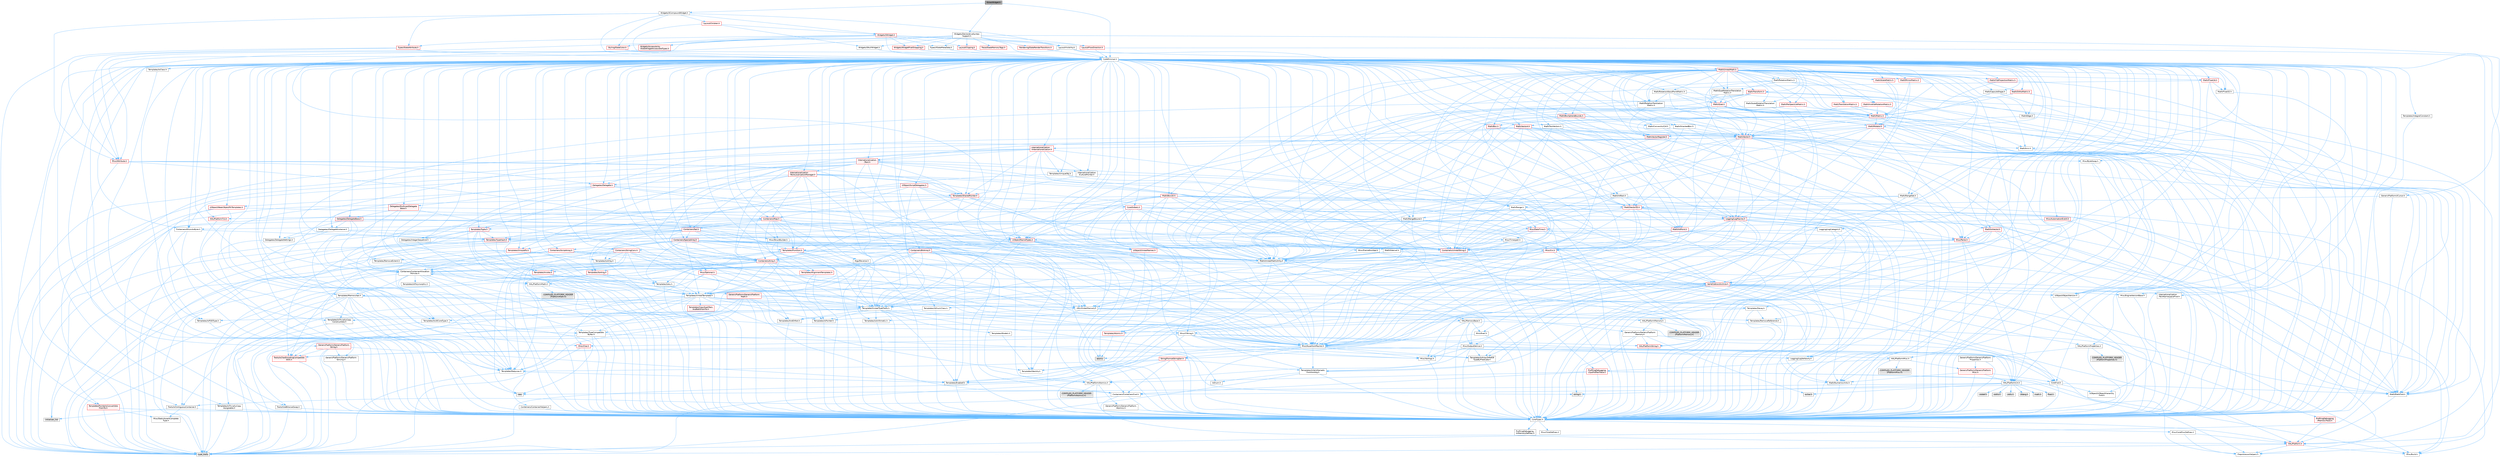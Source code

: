 digraph "SUserWidget.h"
{
 // INTERACTIVE_SVG=YES
 // LATEX_PDF_SIZE
  bgcolor="transparent";
  edge [fontname=Helvetica,fontsize=10,labelfontname=Helvetica,labelfontsize=10];
  node [fontname=Helvetica,fontsize=10,shape=box,height=0.2,width=0.4];
  Node1 [id="Node000001",label="SUserWidget.h",height=0.2,width=0.4,color="gray40", fillcolor="grey60", style="filled", fontcolor="black",tooltip=" "];
  Node1 -> Node2 [id="edge1_Node000001_Node000002",color="steelblue1",style="solid",tooltip=" "];
  Node2 [id="Node000002",label="CoreMinimal.h",height=0.2,width=0.4,color="grey40", fillcolor="white", style="filled",URL="$d7/d67/CoreMinimal_8h.html",tooltip=" "];
  Node2 -> Node3 [id="edge2_Node000002_Node000003",color="steelblue1",style="solid",tooltip=" "];
  Node3 [id="Node000003",label="CoreTypes.h",height=0.2,width=0.4,color="grey40", fillcolor="white", style="filled",URL="$dc/dec/CoreTypes_8h.html",tooltip=" "];
  Node3 -> Node4 [id="edge3_Node000003_Node000004",color="steelblue1",style="solid",tooltip=" "];
  Node4 [id="Node000004",label="HAL/Platform.h",height=0.2,width=0.4,color="red", fillcolor="#FFF0F0", style="filled",URL="$d9/dd0/Platform_8h.html",tooltip=" "];
  Node4 -> Node5 [id="edge4_Node000004_Node000005",color="steelblue1",style="solid",tooltip=" "];
  Node5 [id="Node000005",label="Misc/Build.h",height=0.2,width=0.4,color="grey40", fillcolor="white", style="filled",URL="$d3/dbb/Build_8h.html",tooltip=" "];
  Node4 -> Node7 [id="edge5_Node000004_Node000007",color="steelblue1",style="solid",tooltip=" "];
  Node7 [id="Node000007",label="type_traits",height=0.2,width=0.4,color="grey60", fillcolor="#E0E0E0", style="filled",tooltip=" "];
  Node4 -> Node8 [id="edge6_Node000004_Node000008",color="steelblue1",style="solid",tooltip=" "];
  Node8 [id="Node000008",label="PreprocessorHelpers.h",height=0.2,width=0.4,color="grey40", fillcolor="white", style="filled",URL="$db/ddb/PreprocessorHelpers_8h.html",tooltip=" "];
  Node3 -> Node14 [id="edge7_Node000003_Node000014",color="steelblue1",style="solid",tooltip=" "];
  Node14 [id="Node000014",label="ProfilingDebugging\l/UMemoryDefines.h",height=0.2,width=0.4,color="grey40", fillcolor="white", style="filled",URL="$d2/da2/UMemoryDefines_8h.html",tooltip=" "];
  Node3 -> Node15 [id="edge8_Node000003_Node000015",color="steelblue1",style="solid",tooltip=" "];
  Node15 [id="Node000015",label="Misc/CoreMiscDefines.h",height=0.2,width=0.4,color="grey40", fillcolor="white", style="filled",URL="$da/d38/CoreMiscDefines_8h.html",tooltip=" "];
  Node15 -> Node4 [id="edge9_Node000015_Node000004",color="steelblue1",style="solid",tooltip=" "];
  Node15 -> Node8 [id="edge10_Node000015_Node000008",color="steelblue1",style="solid",tooltip=" "];
  Node3 -> Node16 [id="edge11_Node000003_Node000016",color="steelblue1",style="solid",tooltip=" "];
  Node16 [id="Node000016",label="Misc/CoreDefines.h",height=0.2,width=0.4,color="grey40", fillcolor="white", style="filled",URL="$d3/dd2/CoreDefines_8h.html",tooltip=" "];
  Node2 -> Node17 [id="edge12_Node000002_Node000017",color="steelblue1",style="solid",tooltip=" "];
  Node17 [id="Node000017",label="CoreFwd.h",height=0.2,width=0.4,color="grey40", fillcolor="white", style="filled",URL="$d1/d1e/CoreFwd_8h.html",tooltip=" "];
  Node17 -> Node3 [id="edge13_Node000017_Node000003",color="steelblue1",style="solid",tooltip=" "];
  Node17 -> Node18 [id="edge14_Node000017_Node000018",color="steelblue1",style="solid",tooltip=" "];
  Node18 [id="Node000018",label="Containers/ContainersFwd.h",height=0.2,width=0.4,color="grey40", fillcolor="white", style="filled",URL="$d4/d0a/ContainersFwd_8h.html",tooltip=" "];
  Node18 -> Node4 [id="edge15_Node000018_Node000004",color="steelblue1",style="solid",tooltip=" "];
  Node18 -> Node3 [id="edge16_Node000018_Node000003",color="steelblue1",style="solid",tooltip=" "];
  Node18 -> Node19 [id="edge17_Node000018_Node000019",color="steelblue1",style="solid",tooltip=" "];
  Node19 [id="Node000019",label="Traits/IsContiguousContainer.h",height=0.2,width=0.4,color="grey40", fillcolor="white", style="filled",URL="$d5/d3c/IsContiguousContainer_8h.html",tooltip=" "];
  Node19 -> Node3 [id="edge18_Node000019_Node000003",color="steelblue1",style="solid",tooltip=" "];
  Node19 -> Node20 [id="edge19_Node000019_Node000020",color="steelblue1",style="solid",tooltip=" "];
  Node20 [id="Node000020",label="Misc/StaticAssertComplete\lType.h",height=0.2,width=0.4,color="grey40", fillcolor="white", style="filled",URL="$d5/d4e/StaticAssertCompleteType_8h.html",tooltip=" "];
  Node19 -> Node21 [id="edge20_Node000019_Node000021",color="steelblue1",style="solid",tooltip=" "];
  Node21 [id="Node000021",label="initializer_list",height=0.2,width=0.4,color="grey60", fillcolor="#E0E0E0", style="filled",tooltip=" "];
  Node17 -> Node22 [id="edge21_Node000017_Node000022",color="steelblue1",style="solid",tooltip=" "];
  Node22 [id="Node000022",label="Math/MathFwd.h",height=0.2,width=0.4,color="grey40", fillcolor="white", style="filled",URL="$d2/d10/MathFwd_8h.html",tooltip=" "];
  Node22 -> Node4 [id="edge22_Node000022_Node000004",color="steelblue1",style="solid",tooltip=" "];
  Node17 -> Node23 [id="edge23_Node000017_Node000023",color="steelblue1",style="solid",tooltip=" "];
  Node23 [id="Node000023",label="UObject/UObjectHierarchy\lFwd.h",height=0.2,width=0.4,color="grey40", fillcolor="white", style="filled",URL="$d3/d13/UObjectHierarchyFwd_8h.html",tooltip=" "];
  Node2 -> Node23 [id="edge24_Node000002_Node000023",color="steelblue1",style="solid",tooltip=" "];
  Node2 -> Node18 [id="edge25_Node000002_Node000018",color="steelblue1",style="solid",tooltip=" "];
  Node2 -> Node24 [id="edge26_Node000002_Node000024",color="steelblue1",style="solid",tooltip=" "];
  Node24 [id="Node000024",label="Misc/VarArgs.h",height=0.2,width=0.4,color="grey40", fillcolor="white", style="filled",URL="$d5/d6f/VarArgs_8h.html",tooltip=" "];
  Node24 -> Node3 [id="edge27_Node000024_Node000003",color="steelblue1",style="solid",tooltip=" "];
  Node2 -> Node25 [id="edge28_Node000002_Node000025",color="steelblue1",style="solid",tooltip=" "];
  Node25 [id="Node000025",label="Logging/LogVerbosity.h",height=0.2,width=0.4,color="grey40", fillcolor="white", style="filled",URL="$d2/d8f/LogVerbosity_8h.html",tooltip=" "];
  Node25 -> Node3 [id="edge29_Node000025_Node000003",color="steelblue1",style="solid",tooltip=" "];
  Node2 -> Node26 [id="edge30_Node000002_Node000026",color="steelblue1",style="solid",tooltip=" "];
  Node26 [id="Node000026",label="Misc/OutputDevice.h",height=0.2,width=0.4,color="grey40", fillcolor="white", style="filled",URL="$d7/d32/OutputDevice_8h.html",tooltip=" "];
  Node26 -> Node17 [id="edge31_Node000026_Node000017",color="steelblue1",style="solid",tooltip=" "];
  Node26 -> Node3 [id="edge32_Node000026_Node000003",color="steelblue1",style="solid",tooltip=" "];
  Node26 -> Node25 [id="edge33_Node000026_Node000025",color="steelblue1",style="solid",tooltip=" "];
  Node26 -> Node24 [id="edge34_Node000026_Node000024",color="steelblue1",style="solid",tooltip=" "];
  Node26 -> Node27 [id="edge35_Node000026_Node000027",color="steelblue1",style="solid",tooltip=" "];
  Node27 [id="Node000027",label="Templates/IsArrayOrRefOf\lTypeByPredicate.h",height=0.2,width=0.4,color="grey40", fillcolor="white", style="filled",URL="$d6/da1/IsArrayOrRefOfTypeByPredicate_8h.html",tooltip=" "];
  Node27 -> Node3 [id="edge36_Node000027_Node000003",color="steelblue1",style="solid",tooltip=" "];
  Node26 -> Node28 [id="edge37_Node000026_Node000028",color="steelblue1",style="solid",tooltip=" "];
  Node28 [id="Node000028",label="Templates/IsValidVariadic\lFunctionArg.h",height=0.2,width=0.4,color="grey40", fillcolor="white", style="filled",URL="$d0/dc8/IsValidVariadicFunctionArg_8h.html",tooltip=" "];
  Node28 -> Node3 [id="edge38_Node000028_Node000003",color="steelblue1",style="solid",tooltip=" "];
  Node28 -> Node29 [id="edge39_Node000028_Node000029",color="steelblue1",style="solid",tooltip=" "];
  Node29 [id="Node000029",label="IsEnum.h",height=0.2,width=0.4,color="grey40", fillcolor="white", style="filled",URL="$d4/de5/IsEnum_8h.html",tooltip=" "];
  Node28 -> Node7 [id="edge40_Node000028_Node000007",color="steelblue1",style="solid",tooltip=" "];
  Node26 -> Node30 [id="edge41_Node000026_Node000030",color="steelblue1",style="solid",tooltip=" "];
  Node30 [id="Node000030",label="Traits/IsCharEncodingCompatible\lWith.h",height=0.2,width=0.4,color="red", fillcolor="#FFF0F0", style="filled",URL="$df/dd1/IsCharEncodingCompatibleWith_8h.html",tooltip=" "];
  Node30 -> Node7 [id="edge42_Node000030_Node000007",color="steelblue1",style="solid",tooltip=" "];
  Node2 -> Node32 [id="edge43_Node000002_Node000032",color="steelblue1",style="solid",tooltip=" "];
  Node32 [id="Node000032",label="HAL/PlatformCrt.h",height=0.2,width=0.4,color="grey40", fillcolor="white", style="filled",URL="$d8/d75/PlatformCrt_8h.html",tooltip=" "];
  Node32 -> Node33 [id="edge44_Node000032_Node000033",color="steelblue1",style="solid",tooltip=" "];
  Node33 [id="Node000033",label="new",height=0.2,width=0.4,color="grey60", fillcolor="#E0E0E0", style="filled",tooltip=" "];
  Node32 -> Node34 [id="edge45_Node000032_Node000034",color="steelblue1",style="solid",tooltip=" "];
  Node34 [id="Node000034",label="wchar.h",height=0.2,width=0.4,color="grey60", fillcolor="#E0E0E0", style="filled",tooltip=" "];
  Node32 -> Node35 [id="edge46_Node000032_Node000035",color="steelblue1",style="solid",tooltip=" "];
  Node35 [id="Node000035",label="stddef.h",height=0.2,width=0.4,color="grey60", fillcolor="#E0E0E0", style="filled",tooltip=" "];
  Node32 -> Node36 [id="edge47_Node000032_Node000036",color="steelblue1",style="solid",tooltip=" "];
  Node36 [id="Node000036",label="stdlib.h",height=0.2,width=0.4,color="grey60", fillcolor="#E0E0E0", style="filled",tooltip=" "];
  Node32 -> Node37 [id="edge48_Node000032_Node000037",color="steelblue1",style="solid",tooltip=" "];
  Node37 [id="Node000037",label="stdio.h",height=0.2,width=0.4,color="grey60", fillcolor="#E0E0E0", style="filled",tooltip=" "];
  Node32 -> Node38 [id="edge49_Node000032_Node000038",color="steelblue1",style="solid",tooltip=" "];
  Node38 [id="Node000038",label="stdarg.h",height=0.2,width=0.4,color="grey60", fillcolor="#E0E0E0", style="filled",tooltip=" "];
  Node32 -> Node39 [id="edge50_Node000032_Node000039",color="steelblue1",style="solid",tooltip=" "];
  Node39 [id="Node000039",label="math.h",height=0.2,width=0.4,color="grey60", fillcolor="#E0E0E0", style="filled",tooltip=" "];
  Node32 -> Node40 [id="edge51_Node000032_Node000040",color="steelblue1",style="solid",tooltip=" "];
  Node40 [id="Node000040",label="float.h",height=0.2,width=0.4,color="grey60", fillcolor="#E0E0E0", style="filled",tooltip=" "];
  Node32 -> Node41 [id="edge52_Node000032_Node000041",color="steelblue1",style="solid",tooltip=" "];
  Node41 [id="Node000041",label="string.h",height=0.2,width=0.4,color="grey60", fillcolor="#E0E0E0", style="filled",tooltip=" "];
  Node2 -> Node42 [id="edge53_Node000002_Node000042",color="steelblue1",style="solid",tooltip=" "];
  Node42 [id="Node000042",label="HAL/PlatformMisc.h",height=0.2,width=0.4,color="grey40", fillcolor="white", style="filled",URL="$d0/df5/PlatformMisc_8h.html",tooltip=" "];
  Node42 -> Node3 [id="edge54_Node000042_Node000003",color="steelblue1",style="solid",tooltip=" "];
  Node42 -> Node43 [id="edge55_Node000042_Node000043",color="steelblue1",style="solid",tooltip=" "];
  Node43 [id="Node000043",label="GenericPlatform/GenericPlatform\lMisc.h",height=0.2,width=0.4,color="red", fillcolor="#FFF0F0", style="filled",URL="$db/d9a/GenericPlatformMisc_8h.html",tooltip=" "];
  Node43 -> Node17 [id="edge56_Node000043_Node000017",color="steelblue1",style="solid",tooltip=" "];
  Node43 -> Node3 [id="edge57_Node000043_Node000003",color="steelblue1",style="solid",tooltip=" "];
  Node43 -> Node32 [id="edge58_Node000043_Node000032",color="steelblue1",style="solid",tooltip=" "];
  Node43 -> Node47 [id="edge59_Node000043_Node000047",color="steelblue1",style="solid",tooltip=" "];
  Node47 [id="Node000047",label="Math/NumericLimits.h",height=0.2,width=0.4,color="grey40", fillcolor="white", style="filled",URL="$df/d1b/NumericLimits_8h.html",tooltip=" "];
  Node47 -> Node3 [id="edge60_Node000047_Node000003",color="steelblue1",style="solid",tooltip=" "];
  Node42 -> Node52 [id="edge61_Node000042_Node000052",color="steelblue1",style="solid",tooltip=" "];
  Node52 [id="Node000052",label="COMPILED_PLATFORM_HEADER\l(PlatformMisc.h)",height=0.2,width=0.4,color="grey60", fillcolor="#E0E0E0", style="filled",tooltip=" "];
  Node42 -> Node53 [id="edge62_Node000042_Node000053",color="steelblue1",style="solid",tooltip=" "];
  Node53 [id="Node000053",label="ProfilingDebugging\l/CpuProfilerTrace.h",height=0.2,width=0.4,color="red", fillcolor="#FFF0F0", style="filled",URL="$da/dcb/CpuProfilerTrace_8h.html",tooltip=" "];
  Node53 -> Node3 [id="edge63_Node000053_Node000003",color="steelblue1",style="solid",tooltip=" "];
  Node53 -> Node18 [id="edge64_Node000053_Node000018",color="steelblue1",style="solid",tooltip=" "];
  Node53 -> Node54 [id="edge65_Node000053_Node000054",color="steelblue1",style="solid",tooltip=" "];
  Node54 [id="Node000054",label="HAL/PlatformAtomics.h",height=0.2,width=0.4,color="grey40", fillcolor="white", style="filled",URL="$d3/d36/PlatformAtomics_8h.html",tooltip=" "];
  Node54 -> Node3 [id="edge66_Node000054_Node000003",color="steelblue1",style="solid",tooltip=" "];
  Node54 -> Node55 [id="edge67_Node000054_Node000055",color="steelblue1",style="solid",tooltip=" "];
  Node55 [id="Node000055",label="GenericPlatform/GenericPlatform\lAtomics.h",height=0.2,width=0.4,color="grey40", fillcolor="white", style="filled",URL="$da/d72/GenericPlatformAtomics_8h.html",tooltip=" "];
  Node55 -> Node3 [id="edge68_Node000055_Node000003",color="steelblue1",style="solid",tooltip=" "];
  Node54 -> Node56 [id="edge69_Node000054_Node000056",color="steelblue1",style="solid",tooltip=" "];
  Node56 [id="Node000056",label="COMPILED_PLATFORM_HEADER\l(PlatformAtomics.h)",height=0.2,width=0.4,color="grey60", fillcolor="#E0E0E0", style="filled",tooltip=" "];
  Node53 -> Node8 [id="edge70_Node000053_Node000008",color="steelblue1",style="solid",tooltip=" "];
  Node53 -> Node5 [id="edge71_Node000053_Node000005",color="steelblue1",style="solid",tooltip=" "];
  Node2 -> Node61 [id="edge72_Node000002_Node000061",color="steelblue1",style="solid",tooltip=" "];
  Node61 [id="Node000061",label="Misc/AssertionMacros.h",height=0.2,width=0.4,color="grey40", fillcolor="white", style="filled",URL="$d0/dfa/AssertionMacros_8h.html",tooltip=" "];
  Node61 -> Node3 [id="edge73_Node000061_Node000003",color="steelblue1",style="solid",tooltip=" "];
  Node61 -> Node4 [id="edge74_Node000061_Node000004",color="steelblue1",style="solid",tooltip=" "];
  Node61 -> Node42 [id="edge75_Node000061_Node000042",color="steelblue1",style="solid",tooltip=" "];
  Node61 -> Node8 [id="edge76_Node000061_Node000008",color="steelblue1",style="solid",tooltip=" "];
  Node61 -> Node62 [id="edge77_Node000061_Node000062",color="steelblue1",style="solid",tooltip=" "];
  Node62 [id="Node000062",label="Templates/EnableIf.h",height=0.2,width=0.4,color="grey40", fillcolor="white", style="filled",URL="$d7/d60/EnableIf_8h.html",tooltip=" "];
  Node62 -> Node3 [id="edge78_Node000062_Node000003",color="steelblue1",style="solid",tooltip=" "];
  Node61 -> Node27 [id="edge79_Node000061_Node000027",color="steelblue1",style="solid",tooltip=" "];
  Node61 -> Node28 [id="edge80_Node000061_Node000028",color="steelblue1",style="solid",tooltip=" "];
  Node61 -> Node30 [id="edge81_Node000061_Node000030",color="steelblue1",style="solid",tooltip=" "];
  Node61 -> Node24 [id="edge82_Node000061_Node000024",color="steelblue1",style="solid",tooltip=" "];
  Node61 -> Node63 [id="edge83_Node000061_Node000063",color="steelblue1",style="solid",tooltip=" "];
  Node63 [id="Node000063",label="String/FormatStringSan.h",height=0.2,width=0.4,color="red", fillcolor="#FFF0F0", style="filled",URL="$d3/d8b/FormatStringSan_8h.html",tooltip=" "];
  Node63 -> Node7 [id="edge84_Node000063_Node000007",color="steelblue1",style="solid",tooltip=" "];
  Node63 -> Node3 [id="edge85_Node000063_Node000003",color="steelblue1",style="solid",tooltip=" "];
  Node63 -> Node64 [id="edge86_Node000063_Node000064",color="steelblue1",style="solid",tooltip=" "];
  Node64 [id="Node000064",label="Templates/Requires.h",height=0.2,width=0.4,color="grey40", fillcolor="white", style="filled",URL="$dc/d96/Requires_8h.html",tooltip=" "];
  Node64 -> Node62 [id="edge87_Node000064_Node000062",color="steelblue1",style="solid",tooltip=" "];
  Node64 -> Node7 [id="edge88_Node000064_Node000007",color="steelblue1",style="solid",tooltip=" "];
  Node63 -> Node65 [id="edge89_Node000063_Node000065",color="steelblue1",style="solid",tooltip=" "];
  Node65 [id="Node000065",label="Templates/Identity.h",height=0.2,width=0.4,color="grey40", fillcolor="white", style="filled",URL="$d0/dd5/Identity_8h.html",tooltip=" "];
  Node63 -> Node28 [id="edge90_Node000063_Node000028",color="steelblue1",style="solid",tooltip=" "];
  Node63 -> Node18 [id="edge91_Node000063_Node000018",color="steelblue1",style="solid",tooltip=" "];
  Node61 -> Node69 [id="edge92_Node000061_Node000069",color="steelblue1",style="solid",tooltip=" "];
  Node69 [id="Node000069",label="atomic",height=0.2,width=0.4,color="grey60", fillcolor="#E0E0E0", style="filled",tooltip=" "];
  Node2 -> Node70 [id="edge93_Node000002_Node000070",color="steelblue1",style="solid",tooltip=" "];
  Node70 [id="Node000070",label="Templates/IsPointer.h",height=0.2,width=0.4,color="grey40", fillcolor="white", style="filled",URL="$d7/d05/IsPointer_8h.html",tooltip=" "];
  Node70 -> Node3 [id="edge94_Node000070_Node000003",color="steelblue1",style="solid",tooltip=" "];
  Node2 -> Node71 [id="edge95_Node000002_Node000071",color="steelblue1",style="solid",tooltip=" "];
  Node71 [id="Node000071",label="HAL/PlatformMemory.h",height=0.2,width=0.4,color="grey40", fillcolor="white", style="filled",URL="$de/d68/PlatformMemory_8h.html",tooltip=" "];
  Node71 -> Node3 [id="edge96_Node000071_Node000003",color="steelblue1",style="solid",tooltip=" "];
  Node71 -> Node72 [id="edge97_Node000071_Node000072",color="steelblue1",style="solid",tooltip=" "];
  Node72 [id="Node000072",label="GenericPlatform/GenericPlatform\lMemory.h",height=0.2,width=0.4,color="grey40", fillcolor="white", style="filled",URL="$dd/d22/GenericPlatformMemory_8h.html",tooltip=" "];
  Node72 -> Node17 [id="edge98_Node000072_Node000017",color="steelblue1",style="solid",tooltip=" "];
  Node72 -> Node3 [id="edge99_Node000072_Node000003",color="steelblue1",style="solid",tooltip=" "];
  Node72 -> Node73 [id="edge100_Node000072_Node000073",color="steelblue1",style="solid",tooltip=" "];
  Node73 [id="Node000073",label="HAL/PlatformString.h",height=0.2,width=0.4,color="red", fillcolor="#FFF0F0", style="filled",URL="$db/db5/PlatformString_8h.html",tooltip=" "];
  Node73 -> Node3 [id="edge101_Node000073_Node000003",color="steelblue1",style="solid",tooltip=" "];
  Node72 -> Node41 [id="edge102_Node000072_Node000041",color="steelblue1",style="solid",tooltip=" "];
  Node72 -> Node34 [id="edge103_Node000072_Node000034",color="steelblue1",style="solid",tooltip=" "];
  Node71 -> Node75 [id="edge104_Node000071_Node000075",color="steelblue1",style="solid",tooltip=" "];
  Node75 [id="Node000075",label="COMPILED_PLATFORM_HEADER\l(PlatformMemory.h)",height=0.2,width=0.4,color="grey60", fillcolor="#E0E0E0", style="filled",tooltip=" "];
  Node2 -> Node54 [id="edge105_Node000002_Node000054",color="steelblue1",style="solid",tooltip=" "];
  Node2 -> Node76 [id="edge106_Node000002_Node000076",color="steelblue1",style="solid",tooltip=" "];
  Node76 [id="Node000076",label="Misc/Exec.h",height=0.2,width=0.4,color="grey40", fillcolor="white", style="filled",URL="$de/ddb/Exec_8h.html",tooltip=" "];
  Node76 -> Node3 [id="edge107_Node000076_Node000003",color="steelblue1",style="solid",tooltip=" "];
  Node76 -> Node61 [id="edge108_Node000076_Node000061",color="steelblue1",style="solid",tooltip=" "];
  Node2 -> Node77 [id="edge109_Node000002_Node000077",color="steelblue1",style="solid",tooltip=" "];
  Node77 [id="Node000077",label="HAL/MemoryBase.h",height=0.2,width=0.4,color="grey40", fillcolor="white", style="filled",URL="$d6/d9f/MemoryBase_8h.html",tooltip=" "];
  Node77 -> Node3 [id="edge110_Node000077_Node000003",color="steelblue1",style="solid",tooltip=" "];
  Node77 -> Node54 [id="edge111_Node000077_Node000054",color="steelblue1",style="solid",tooltip=" "];
  Node77 -> Node32 [id="edge112_Node000077_Node000032",color="steelblue1",style="solid",tooltip=" "];
  Node77 -> Node76 [id="edge113_Node000077_Node000076",color="steelblue1",style="solid",tooltip=" "];
  Node77 -> Node26 [id="edge114_Node000077_Node000026",color="steelblue1",style="solid",tooltip=" "];
  Node77 -> Node78 [id="edge115_Node000077_Node000078",color="steelblue1",style="solid",tooltip=" "];
  Node78 [id="Node000078",label="Templates/Atomic.h",height=0.2,width=0.4,color="red", fillcolor="#FFF0F0", style="filled",URL="$d3/d91/Atomic_8h.html",tooltip=" "];
  Node78 -> Node69 [id="edge116_Node000078_Node000069",color="steelblue1",style="solid",tooltip=" "];
  Node2 -> Node87 [id="edge117_Node000002_Node000087",color="steelblue1",style="solid",tooltip=" "];
  Node87 [id="Node000087",label="HAL/UnrealMemory.h",height=0.2,width=0.4,color="grey40", fillcolor="white", style="filled",URL="$d9/d96/UnrealMemory_8h.html",tooltip=" "];
  Node87 -> Node3 [id="edge118_Node000087_Node000003",color="steelblue1",style="solid",tooltip=" "];
  Node87 -> Node72 [id="edge119_Node000087_Node000072",color="steelblue1",style="solid",tooltip=" "];
  Node87 -> Node77 [id="edge120_Node000087_Node000077",color="steelblue1",style="solid",tooltip=" "];
  Node87 -> Node71 [id="edge121_Node000087_Node000071",color="steelblue1",style="solid",tooltip=" "];
  Node87 -> Node88 [id="edge122_Node000087_Node000088",color="steelblue1",style="solid",tooltip=" "];
  Node88 [id="Node000088",label="ProfilingDebugging\l/MemoryTrace.h",height=0.2,width=0.4,color="red", fillcolor="#FFF0F0", style="filled",URL="$da/dd7/MemoryTrace_8h.html",tooltip=" "];
  Node88 -> Node4 [id="edge123_Node000088_Node000004",color="steelblue1",style="solid",tooltip=" "];
  Node87 -> Node70 [id="edge124_Node000087_Node000070",color="steelblue1",style="solid",tooltip=" "];
  Node2 -> Node89 [id="edge125_Node000002_Node000089",color="steelblue1",style="solid",tooltip=" "];
  Node89 [id="Node000089",label="Templates/IsArithmetic.h",height=0.2,width=0.4,color="grey40", fillcolor="white", style="filled",URL="$d2/d5d/IsArithmetic_8h.html",tooltip=" "];
  Node89 -> Node3 [id="edge126_Node000089_Node000003",color="steelblue1",style="solid",tooltip=" "];
  Node2 -> Node83 [id="edge127_Node000002_Node000083",color="steelblue1",style="solid",tooltip=" "];
  Node83 [id="Node000083",label="Templates/AndOrNot.h",height=0.2,width=0.4,color="grey40", fillcolor="white", style="filled",URL="$db/d0a/AndOrNot_8h.html",tooltip=" "];
  Node83 -> Node3 [id="edge128_Node000083_Node000003",color="steelblue1",style="solid",tooltip=" "];
  Node2 -> Node90 [id="edge129_Node000002_Node000090",color="steelblue1",style="solid",tooltip=" "];
  Node90 [id="Node000090",label="Templates/IsPODType.h",height=0.2,width=0.4,color="grey40", fillcolor="white", style="filled",URL="$d7/db1/IsPODType_8h.html",tooltip=" "];
  Node90 -> Node3 [id="edge130_Node000090_Node000003",color="steelblue1",style="solid",tooltip=" "];
  Node2 -> Node91 [id="edge131_Node000002_Node000091",color="steelblue1",style="solid",tooltip=" "];
  Node91 [id="Node000091",label="Templates/IsUECoreType.h",height=0.2,width=0.4,color="grey40", fillcolor="white", style="filled",URL="$d1/db8/IsUECoreType_8h.html",tooltip=" "];
  Node91 -> Node3 [id="edge132_Node000091_Node000003",color="steelblue1",style="solid",tooltip=" "];
  Node91 -> Node7 [id="edge133_Node000091_Node000007",color="steelblue1",style="solid",tooltip=" "];
  Node2 -> Node84 [id="edge134_Node000002_Node000084",color="steelblue1",style="solid",tooltip=" "];
  Node84 [id="Node000084",label="Templates/IsTriviallyCopy\lConstructible.h",height=0.2,width=0.4,color="grey40", fillcolor="white", style="filled",URL="$d3/d78/IsTriviallyCopyConstructible_8h.html",tooltip=" "];
  Node84 -> Node3 [id="edge135_Node000084_Node000003",color="steelblue1",style="solid",tooltip=" "];
  Node84 -> Node7 [id="edge136_Node000084_Node000007",color="steelblue1",style="solid",tooltip=" "];
  Node2 -> Node92 [id="edge137_Node000002_Node000092",color="steelblue1",style="solid",tooltip=" "];
  Node92 [id="Node000092",label="Templates/UnrealTypeTraits.h",height=0.2,width=0.4,color="grey40", fillcolor="white", style="filled",URL="$d2/d2d/UnrealTypeTraits_8h.html",tooltip=" "];
  Node92 -> Node3 [id="edge138_Node000092_Node000003",color="steelblue1",style="solid",tooltip=" "];
  Node92 -> Node70 [id="edge139_Node000092_Node000070",color="steelblue1",style="solid",tooltip=" "];
  Node92 -> Node61 [id="edge140_Node000092_Node000061",color="steelblue1",style="solid",tooltip=" "];
  Node92 -> Node83 [id="edge141_Node000092_Node000083",color="steelblue1",style="solid",tooltip=" "];
  Node92 -> Node62 [id="edge142_Node000092_Node000062",color="steelblue1",style="solid",tooltip=" "];
  Node92 -> Node89 [id="edge143_Node000092_Node000089",color="steelblue1",style="solid",tooltip=" "];
  Node92 -> Node29 [id="edge144_Node000092_Node000029",color="steelblue1",style="solid",tooltip=" "];
  Node92 -> Node93 [id="edge145_Node000092_Node000093",color="steelblue1",style="solid",tooltip=" "];
  Node93 [id="Node000093",label="Templates/Models.h",height=0.2,width=0.4,color="grey40", fillcolor="white", style="filled",URL="$d3/d0c/Models_8h.html",tooltip=" "];
  Node93 -> Node65 [id="edge146_Node000093_Node000065",color="steelblue1",style="solid",tooltip=" "];
  Node92 -> Node90 [id="edge147_Node000092_Node000090",color="steelblue1",style="solid",tooltip=" "];
  Node92 -> Node91 [id="edge148_Node000092_Node000091",color="steelblue1",style="solid",tooltip=" "];
  Node92 -> Node84 [id="edge149_Node000092_Node000084",color="steelblue1",style="solid",tooltip=" "];
  Node2 -> Node62 [id="edge150_Node000002_Node000062",color="steelblue1",style="solid",tooltip=" "];
  Node2 -> Node94 [id="edge151_Node000002_Node000094",color="steelblue1",style="solid",tooltip=" "];
  Node94 [id="Node000094",label="Templates/RemoveReference.h",height=0.2,width=0.4,color="grey40", fillcolor="white", style="filled",URL="$da/dbe/RemoveReference_8h.html",tooltip=" "];
  Node94 -> Node3 [id="edge152_Node000094_Node000003",color="steelblue1",style="solid",tooltip=" "];
  Node2 -> Node95 [id="edge153_Node000002_Node000095",color="steelblue1",style="solid",tooltip=" "];
  Node95 [id="Node000095",label="Templates/IntegralConstant.h",height=0.2,width=0.4,color="grey40", fillcolor="white", style="filled",URL="$db/d1b/IntegralConstant_8h.html",tooltip=" "];
  Node95 -> Node3 [id="edge154_Node000095_Node000003",color="steelblue1",style="solid",tooltip=" "];
  Node2 -> Node96 [id="edge155_Node000002_Node000096",color="steelblue1",style="solid",tooltip=" "];
  Node96 [id="Node000096",label="Templates/IsClass.h",height=0.2,width=0.4,color="grey40", fillcolor="white", style="filled",URL="$db/dcb/IsClass_8h.html",tooltip=" "];
  Node96 -> Node3 [id="edge156_Node000096_Node000003",color="steelblue1",style="solid",tooltip=" "];
  Node2 -> Node97 [id="edge157_Node000002_Node000097",color="steelblue1",style="solid",tooltip=" "];
  Node97 [id="Node000097",label="Templates/TypeCompatible\lBytes.h",height=0.2,width=0.4,color="grey40", fillcolor="white", style="filled",URL="$df/d0a/TypeCompatibleBytes_8h.html",tooltip=" "];
  Node97 -> Node3 [id="edge158_Node000097_Node000003",color="steelblue1",style="solid",tooltip=" "];
  Node97 -> Node41 [id="edge159_Node000097_Node000041",color="steelblue1",style="solid",tooltip=" "];
  Node97 -> Node33 [id="edge160_Node000097_Node000033",color="steelblue1",style="solid",tooltip=" "];
  Node97 -> Node7 [id="edge161_Node000097_Node000007",color="steelblue1",style="solid",tooltip=" "];
  Node2 -> Node19 [id="edge162_Node000002_Node000019",color="steelblue1",style="solid",tooltip=" "];
  Node2 -> Node98 [id="edge163_Node000002_Node000098",color="steelblue1",style="solid",tooltip=" "];
  Node98 [id="Node000098",label="Templates/UnrealTemplate.h",height=0.2,width=0.4,color="grey40", fillcolor="white", style="filled",URL="$d4/d24/UnrealTemplate_8h.html",tooltip=" "];
  Node98 -> Node3 [id="edge164_Node000098_Node000003",color="steelblue1",style="solid",tooltip=" "];
  Node98 -> Node70 [id="edge165_Node000098_Node000070",color="steelblue1",style="solid",tooltip=" "];
  Node98 -> Node87 [id="edge166_Node000098_Node000087",color="steelblue1",style="solid",tooltip=" "];
  Node98 -> Node99 [id="edge167_Node000098_Node000099",color="steelblue1",style="solid",tooltip=" "];
  Node99 [id="Node000099",label="Templates/CopyQualifiers\lAndRefsFromTo.h",height=0.2,width=0.4,color="red", fillcolor="#FFF0F0", style="filled",URL="$d3/db3/CopyQualifiersAndRefsFromTo_8h.html",tooltip=" "];
  Node98 -> Node92 [id="edge168_Node000098_Node000092",color="steelblue1",style="solid",tooltip=" "];
  Node98 -> Node94 [id="edge169_Node000098_Node000094",color="steelblue1",style="solid",tooltip=" "];
  Node98 -> Node64 [id="edge170_Node000098_Node000064",color="steelblue1",style="solid",tooltip=" "];
  Node98 -> Node97 [id="edge171_Node000098_Node000097",color="steelblue1",style="solid",tooltip=" "];
  Node98 -> Node65 [id="edge172_Node000098_Node000065",color="steelblue1",style="solid",tooltip=" "];
  Node98 -> Node19 [id="edge173_Node000098_Node000019",color="steelblue1",style="solid",tooltip=" "];
  Node98 -> Node101 [id="edge174_Node000098_Node000101",color="steelblue1",style="solid",tooltip=" "];
  Node101 [id="Node000101",label="Traits/UseBitwiseSwap.h",height=0.2,width=0.4,color="grey40", fillcolor="white", style="filled",URL="$db/df3/UseBitwiseSwap_8h.html",tooltip=" "];
  Node101 -> Node3 [id="edge175_Node000101_Node000003",color="steelblue1",style="solid",tooltip=" "];
  Node101 -> Node7 [id="edge176_Node000101_Node000007",color="steelblue1",style="solid",tooltip=" "];
  Node98 -> Node7 [id="edge177_Node000098_Node000007",color="steelblue1",style="solid",tooltip=" "];
  Node2 -> Node47 [id="edge178_Node000002_Node000047",color="steelblue1",style="solid",tooltip=" "];
  Node2 -> Node102 [id="edge179_Node000002_Node000102",color="steelblue1",style="solid",tooltip=" "];
  Node102 [id="Node000102",label="HAL/PlatformMath.h",height=0.2,width=0.4,color="grey40", fillcolor="white", style="filled",URL="$dc/d53/PlatformMath_8h.html",tooltip=" "];
  Node102 -> Node3 [id="edge180_Node000102_Node000003",color="steelblue1",style="solid",tooltip=" "];
  Node102 -> Node103 [id="edge181_Node000102_Node000103",color="steelblue1",style="solid",tooltip=" "];
  Node103 [id="Node000103",label="GenericPlatform/GenericPlatform\lMath.h",height=0.2,width=0.4,color="red", fillcolor="#FFF0F0", style="filled",URL="$d5/d79/GenericPlatformMath_8h.html",tooltip=" "];
  Node103 -> Node3 [id="edge182_Node000103_Node000003",color="steelblue1",style="solid",tooltip=" "];
  Node103 -> Node18 [id="edge183_Node000103_Node000018",color="steelblue1",style="solid",tooltip=" "];
  Node103 -> Node32 [id="edge184_Node000103_Node000032",color="steelblue1",style="solid",tooltip=" "];
  Node103 -> Node83 [id="edge185_Node000103_Node000083",color="steelblue1",style="solid",tooltip=" "];
  Node103 -> Node104 [id="edge186_Node000103_Node000104",color="steelblue1",style="solid",tooltip=" "];
  Node104 [id="Node000104",label="Templates/Decay.h",height=0.2,width=0.4,color="grey40", fillcolor="white", style="filled",URL="$dd/d0f/Decay_8h.html",tooltip=" "];
  Node104 -> Node3 [id="edge187_Node000104_Node000003",color="steelblue1",style="solid",tooltip=" "];
  Node104 -> Node94 [id="edge188_Node000104_Node000094",color="steelblue1",style="solid",tooltip=" "];
  Node104 -> Node7 [id="edge189_Node000104_Node000007",color="steelblue1",style="solid",tooltip=" "];
  Node103 -> Node92 [id="edge190_Node000103_Node000092",color="steelblue1",style="solid",tooltip=" "];
  Node103 -> Node64 [id="edge191_Node000103_Node000064",color="steelblue1",style="solid",tooltip=" "];
  Node103 -> Node97 [id="edge192_Node000103_Node000097",color="steelblue1",style="solid",tooltip=" "];
  Node103 -> Node7 [id="edge193_Node000103_Node000007",color="steelblue1",style="solid",tooltip=" "];
  Node102 -> Node109 [id="edge194_Node000102_Node000109",color="steelblue1",style="solid",tooltip=" "];
  Node109 [id="Node000109",label="COMPILED_PLATFORM_HEADER\l(PlatformMath.h)",height=0.2,width=0.4,color="grey60", fillcolor="#E0E0E0", style="filled",tooltip=" "];
  Node2 -> Node85 [id="edge195_Node000002_Node000085",color="steelblue1",style="solid",tooltip=" "];
  Node85 [id="Node000085",label="Templates/IsTriviallyCopy\lAssignable.h",height=0.2,width=0.4,color="grey40", fillcolor="white", style="filled",URL="$d2/df2/IsTriviallyCopyAssignable_8h.html",tooltip=" "];
  Node85 -> Node3 [id="edge196_Node000085_Node000003",color="steelblue1",style="solid",tooltip=" "];
  Node85 -> Node7 [id="edge197_Node000085_Node000007",color="steelblue1",style="solid",tooltip=" "];
  Node2 -> Node110 [id="edge198_Node000002_Node000110",color="steelblue1",style="solid",tooltip=" "];
  Node110 [id="Node000110",label="Templates/MemoryOps.h",height=0.2,width=0.4,color="grey40", fillcolor="white", style="filled",URL="$db/dea/MemoryOps_8h.html",tooltip=" "];
  Node110 -> Node3 [id="edge199_Node000110_Node000003",color="steelblue1",style="solid",tooltip=" "];
  Node110 -> Node87 [id="edge200_Node000110_Node000087",color="steelblue1",style="solid",tooltip=" "];
  Node110 -> Node85 [id="edge201_Node000110_Node000085",color="steelblue1",style="solid",tooltip=" "];
  Node110 -> Node84 [id="edge202_Node000110_Node000084",color="steelblue1",style="solid",tooltip=" "];
  Node110 -> Node64 [id="edge203_Node000110_Node000064",color="steelblue1",style="solid",tooltip=" "];
  Node110 -> Node92 [id="edge204_Node000110_Node000092",color="steelblue1",style="solid",tooltip=" "];
  Node110 -> Node101 [id="edge205_Node000110_Node000101",color="steelblue1",style="solid",tooltip=" "];
  Node110 -> Node33 [id="edge206_Node000110_Node000033",color="steelblue1",style="solid",tooltip=" "];
  Node110 -> Node7 [id="edge207_Node000110_Node000007",color="steelblue1",style="solid",tooltip=" "];
  Node2 -> Node111 [id="edge208_Node000002_Node000111",color="steelblue1",style="solid",tooltip=" "];
  Node111 [id="Node000111",label="Containers/ContainerAllocation\lPolicies.h",height=0.2,width=0.4,color="grey40", fillcolor="white", style="filled",URL="$d7/dff/ContainerAllocationPolicies_8h.html",tooltip=" "];
  Node111 -> Node3 [id="edge209_Node000111_Node000003",color="steelblue1",style="solid",tooltip=" "];
  Node111 -> Node112 [id="edge210_Node000111_Node000112",color="steelblue1",style="solid",tooltip=" "];
  Node112 [id="Node000112",label="Containers/ContainerHelpers.h",height=0.2,width=0.4,color="grey40", fillcolor="white", style="filled",URL="$d7/d33/ContainerHelpers_8h.html",tooltip=" "];
  Node112 -> Node3 [id="edge211_Node000112_Node000003",color="steelblue1",style="solid",tooltip=" "];
  Node111 -> Node111 [id="edge212_Node000111_Node000111",color="steelblue1",style="solid",tooltip=" "];
  Node111 -> Node102 [id="edge213_Node000111_Node000102",color="steelblue1",style="solid",tooltip=" "];
  Node111 -> Node87 [id="edge214_Node000111_Node000087",color="steelblue1",style="solid",tooltip=" "];
  Node111 -> Node47 [id="edge215_Node000111_Node000047",color="steelblue1",style="solid",tooltip=" "];
  Node111 -> Node61 [id="edge216_Node000111_Node000061",color="steelblue1",style="solid",tooltip=" "];
  Node111 -> Node113 [id="edge217_Node000111_Node000113",color="steelblue1",style="solid",tooltip=" "];
  Node113 [id="Node000113",label="Templates/IsPolymorphic.h",height=0.2,width=0.4,color="grey40", fillcolor="white", style="filled",URL="$dc/d20/IsPolymorphic_8h.html",tooltip=" "];
  Node111 -> Node110 [id="edge218_Node000111_Node000110",color="steelblue1",style="solid",tooltip=" "];
  Node111 -> Node97 [id="edge219_Node000111_Node000097",color="steelblue1",style="solid",tooltip=" "];
  Node111 -> Node7 [id="edge220_Node000111_Node000007",color="steelblue1",style="solid",tooltip=" "];
  Node2 -> Node114 [id="edge221_Node000002_Node000114",color="steelblue1",style="solid",tooltip=" "];
  Node114 [id="Node000114",label="Templates/IsEnumClass.h",height=0.2,width=0.4,color="grey40", fillcolor="white", style="filled",URL="$d7/d15/IsEnumClass_8h.html",tooltip=" "];
  Node114 -> Node3 [id="edge222_Node000114_Node000003",color="steelblue1",style="solid",tooltip=" "];
  Node114 -> Node83 [id="edge223_Node000114_Node000083",color="steelblue1",style="solid",tooltip=" "];
  Node2 -> Node115 [id="edge224_Node000002_Node000115",color="steelblue1",style="solid",tooltip=" "];
  Node115 [id="Node000115",label="HAL/PlatformProperties.h",height=0.2,width=0.4,color="grey40", fillcolor="white", style="filled",URL="$d9/db0/PlatformProperties_8h.html",tooltip=" "];
  Node115 -> Node3 [id="edge225_Node000115_Node000003",color="steelblue1",style="solid",tooltip=" "];
  Node115 -> Node116 [id="edge226_Node000115_Node000116",color="steelblue1",style="solid",tooltip=" "];
  Node116 [id="Node000116",label="GenericPlatform/GenericPlatform\lProperties.h",height=0.2,width=0.4,color="grey40", fillcolor="white", style="filled",URL="$d2/dcd/GenericPlatformProperties_8h.html",tooltip=" "];
  Node116 -> Node3 [id="edge227_Node000116_Node000003",color="steelblue1",style="solid",tooltip=" "];
  Node116 -> Node43 [id="edge228_Node000116_Node000043",color="steelblue1",style="solid",tooltip=" "];
  Node115 -> Node117 [id="edge229_Node000115_Node000117",color="steelblue1",style="solid",tooltip=" "];
  Node117 [id="Node000117",label="COMPILED_PLATFORM_HEADER\l(PlatformProperties.h)",height=0.2,width=0.4,color="grey60", fillcolor="#E0E0E0", style="filled",tooltip=" "];
  Node2 -> Node118 [id="edge230_Node000002_Node000118",color="steelblue1",style="solid",tooltip=" "];
  Node118 [id="Node000118",label="Misc/EngineVersionBase.h",height=0.2,width=0.4,color="grey40", fillcolor="white", style="filled",URL="$d5/d2b/EngineVersionBase_8h.html",tooltip=" "];
  Node118 -> Node3 [id="edge231_Node000118_Node000003",color="steelblue1",style="solid",tooltip=" "];
  Node2 -> Node119 [id="edge232_Node000002_Node000119",color="steelblue1",style="solid",tooltip=" "];
  Node119 [id="Node000119",label="Internationalization\l/TextNamespaceFwd.h",height=0.2,width=0.4,color="grey40", fillcolor="white", style="filled",URL="$d8/d97/TextNamespaceFwd_8h.html",tooltip=" "];
  Node119 -> Node3 [id="edge233_Node000119_Node000003",color="steelblue1",style="solid",tooltip=" "];
  Node2 -> Node120 [id="edge234_Node000002_Node000120",color="steelblue1",style="solid",tooltip=" "];
  Node120 [id="Node000120",label="Serialization/Archive.h",height=0.2,width=0.4,color="red", fillcolor="#FFF0F0", style="filled",URL="$d7/d3b/Archive_8h.html",tooltip=" "];
  Node120 -> Node17 [id="edge235_Node000120_Node000017",color="steelblue1",style="solid",tooltip=" "];
  Node120 -> Node3 [id="edge236_Node000120_Node000003",color="steelblue1",style="solid",tooltip=" "];
  Node120 -> Node115 [id="edge237_Node000120_Node000115",color="steelblue1",style="solid",tooltip=" "];
  Node120 -> Node119 [id="edge238_Node000120_Node000119",color="steelblue1",style="solid",tooltip=" "];
  Node120 -> Node22 [id="edge239_Node000120_Node000022",color="steelblue1",style="solid",tooltip=" "];
  Node120 -> Node61 [id="edge240_Node000120_Node000061",color="steelblue1",style="solid",tooltip=" "];
  Node120 -> Node5 [id="edge241_Node000120_Node000005",color="steelblue1",style="solid",tooltip=" "];
  Node120 -> Node118 [id="edge242_Node000120_Node000118",color="steelblue1",style="solid",tooltip=" "];
  Node120 -> Node24 [id="edge243_Node000120_Node000024",color="steelblue1",style="solid",tooltip=" "];
  Node120 -> Node62 [id="edge244_Node000120_Node000062",color="steelblue1",style="solid",tooltip=" "];
  Node120 -> Node27 [id="edge245_Node000120_Node000027",color="steelblue1",style="solid",tooltip=" "];
  Node120 -> Node114 [id="edge246_Node000120_Node000114",color="steelblue1",style="solid",tooltip=" "];
  Node120 -> Node28 [id="edge247_Node000120_Node000028",color="steelblue1",style="solid",tooltip=" "];
  Node120 -> Node98 [id="edge248_Node000120_Node000098",color="steelblue1",style="solid",tooltip=" "];
  Node120 -> Node30 [id="edge249_Node000120_Node000030",color="steelblue1",style="solid",tooltip=" "];
  Node120 -> Node123 [id="edge250_Node000120_Node000123",color="steelblue1",style="solid",tooltip=" "];
  Node123 [id="Node000123",label="UObject/ObjectVersion.h",height=0.2,width=0.4,color="grey40", fillcolor="white", style="filled",URL="$da/d63/ObjectVersion_8h.html",tooltip=" "];
  Node123 -> Node3 [id="edge251_Node000123_Node000003",color="steelblue1",style="solid",tooltip=" "];
  Node2 -> Node124 [id="edge252_Node000002_Node000124",color="steelblue1",style="solid",tooltip=" "];
  Node124 [id="Node000124",label="Templates/Less.h",height=0.2,width=0.4,color="grey40", fillcolor="white", style="filled",URL="$de/dc8/Less_8h.html",tooltip=" "];
  Node124 -> Node3 [id="edge253_Node000124_Node000003",color="steelblue1",style="solid",tooltip=" "];
  Node124 -> Node98 [id="edge254_Node000124_Node000098",color="steelblue1",style="solid",tooltip=" "];
  Node2 -> Node125 [id="edge255_Node000002_Node000125",color="steelblue1",style="solid",tooltip=" "];
  Node125 [id="Node000125",label="Templates/Sorting.h",height=0.2,width=0.4,color="red", fillcolor="#FFF0F0", style="filled",URL="$d3/d9e/Sorting_8h.html",tooltip=" "];
  Node125 -> Node3 [id="edge256_Node000125_Node000003",color="steelblue1",style="solid",tooltip=" "];
  Node125 -> Node102 [id="edge257_Node000125_Node000102",color="steelblue1",style="solid",tooltip=" "];
  Node125 -> Node124 [id="edge258_Node000125_Node000124",color="steelblue1",style="solid",tooltip=" "];
  Node2 -> Node136 [id="edge259_Node000002_Node000136",color="steelblue1",style="solid",tooltip=" "];
  Node136 [id="Node000136",label="Misc/Char.h",height=0.2,width=0.4,color="red", fillcolor="#FFF0F0", style="filled",URL="$d0/d58/Char_8h.html",tooltip=" "];
  Node136 -> Node3 [id="edge260_Node000136_Node000003",color="steelblue1",style="solid",tooltip=" "];
  Node136 -> Node7 [id="edge261_Node000136_Node000007",color="steelblue1",style="solid",tooltip=" "];
  Node2 -> Node139 [id="edge262_Node000002_Node000139",color="steelblue1",style="solid",tooltip=" "];
  Node139 [id="Node000139",label="GenericPlatform/GenericPlatform\lStricmp.h",height=0.2,width=0.4,color="grey40", fillcolor="white", style="filled",URL="$d2/d86/GenericPlatformStricmp_8h.html",tooltip=" "];
  Node139 -> Node3 [id="edge263_Node000139_Node000003",color="steelblue1",style="solid",tooltip=" "];
  Node2 -> Node140 [id="edge264_Node000002_Node000140",color="steelblue1",style="solid",tooltip=" "];
  Node140 [id="Node000140",label="GenericPlatform/GenericPlatform\lString.h",height=0.2,width=0.4,color="red", fillcolor="#FFF0F0", style="filled",URL="$dd/d20/GenericPlatformString_8h.html",tooltip=" "];
  Node140 -> Node3 [id="edge265_Node000140_Node000003",color="steelblue1",style="solid",tooltip=" "];
  Node140 -> Node139 [id="edge266_Node000140_Node000139",color="steelblue1",style="solid",tooltip=" "];
  Node140 -> Node62 [id="edge267_Node000140_Node000062",color="steelblue1",style="solid",tooltip=" "];
  Node140 -> Node30 [id="edge268_Node000140_Node000030",color="steelblue1",style="solid",tooltip=" "];
  Node140 -> Node7 [id="edge269_Node000140_Node000007",color="steelblue1",style="solid",tooltip=" "];
  Node2 -> Node73 [id="edge270_Node000002_Node000073",color="steelblue1",style="solid",tooltip=" "];
  Node2 -> Node143 [id="edge271_Node000002_Node000143",color="steelblue1",style="solid",tooltip=" "];
  Node143 [id="Node000143",label="Misc/CString.h",height=0.2,width=0.4,color="grey40", fillcolor="white", style="filled",URL="$d2/d49/CString_8h.html",tooltip=" "];
  Node143 -> Node3 [id="edge272_Node000143_Node000003",color="steelblue1",style="solid",tooltip=" "];
  Node143 -> Node32 [id="edge273_Node000143_Node000032",color="steelblue1",style="solid",tooltip=" "];
  Node143 -> Node73 [id="edge274_Node000143_Node000073",color="steelblue1",style="solid",tooltip=" "];
  Node143 -> Node61 [id="edge275_Node000143_Node000061",color="steelblue1",style="solid",tooltip=" "];
  Node143 -> Node136 [id="edge276_Node000143_Node000136",color="steelblue1",style="solid",tooltip=" "];
  Node143 -> Node24 [id="edge277_Node000143_Node000024",color="steelblue1",style="solid",tooltip=" "];
  Node143 -> Node27 [id="edge278_Node000143_Node000027",color="steelblue1",style="solid",tooltip=" "];
  Node143 -> Node28 [id="edge279_Node000143_Node000028",color="steelblue1",style="solid",tooltip=" "];
  Node143 -> Node30 [id="edge280_Node000143_Node000030",color="steelblue1",style="solid",tooltip=" "];
  Node2 -> Node144 [id="edge281_Node000002_Node000144",color="steelblue1",style="solid",tooltip=" "];
  Node144 [id="Node000144",label="Misc/Crc.h",height=0.2,width=0.4,color="red", fillcolor="#FFF0F0", style="filled",URL="$d4/dd2/Crc_8h.html",tooltip=" "];
  Node144 -> Node3 [id="edge282_Node000144_Node000003",color="steelblue1",style="solid",tooltip=" "];
  Node144 -> Node73 [id="edge283_Node000144_Node000073",color="steelblue1",style="solid",tooltip=" "];
  Node144 -> Node61 [id="edge284_Node000144_Node000061",color="steelblue1",style="solid",tooltip=" "];
  Node144 -> Node143 [id="edge285_Node000144_Node000143",color="steelblue1",style="solid",tooltip=" "];
  Node144 -> Node136 [id="edge286_Node000144_Node000136",color="steelblue1",style="solid",tooltip=" "];
  Node144 -> Node92 [id="edge287_Node000144_Node000092",color="steelblue1",style="solid",tooltip=" "];
  Node2 -> Node135 [id="edge288_Node000002_Node000135",color="steelblue1",style="solid",tooltip=" "];
  Node135 [id="Node000135",label="Math/UnrealMathUtility.h",height=0.2,width=0.4,color="grey40", fillcolor="white", style="filled",URL="$db/db8/UnrealMathUtility_8h.html",tooltip=" "];
  Node135 -> Node3 [id="edge289_Node000135_Node000003",color="steelblue1",style="solid",tooltip=" "];
  Node135 -> Node61 [id="edge290_Node000135_Node000061",color="steelblue1",style="solid",tooltip=" "];
  Node135 -> Node102 [id="edge291_Node000135_Node000102",color="steelblue1",style="solid",tooltip=" "];
  Node135 -> Node22 [id="edge292_Node000135_Node000022",color="steelblue1",style="solid",tooltip=" "];
  Node135 -> Node65 [id="edge293_Node000135_Node000065",color="steelblue1",style="solid",tooltip=" "];
  Node135 -> Node64 [id="edge294_Node000135_Node000064",color="steelblue1",style="solid",tooltip=" "];
  Node2 -> Node145 [id="edge295_Node000002_Node000145",color="steelblue1",style="solid",tooltip=" "];
  Node145 [id="Node000145",label="Containers/UnrealString.h",height=0.2,width=0.4,color="red", fillcolor="#FFF0F0", style="filled",URL="$d5/dba/UnrealString_8h.html",tooltip=" "];
  Node2 -> Node149 [id="edge296_Node000002_Node000149",color="steelblue1",style="solid",tooltip=" "];
  Node149 [id="Node000149",label="Containers/Array.h",height=0.2,width=0.4,color="red", fillcolor="#FFF0F0", style="filled",URL="$df/dd0/Array_8h.html",tooltip=" "];
  Node149 -> Node3 [id="edge297_Node000149_Node000003",color="steelblue1",style="solid",tooltip=" "];
  Node149 -> Node61 [id="edge298_Node000149_Node000061",color="steelblue1",style="solid",tooltip=" "];
  Node149 -> Node87 [id="edge299_Node000149_Node000087",color="steelblue1",style="solid",tooltip=" "];
  Node149 -> Node92 [id="edge300_Node000149_Node000092",color="steelblue1",style="solid",tooltip=" "];
  Node149 -> Node98 [id="edge301_Node000149_Node000098",color="steelblue1",style="solid",tooltip=" "];
  Node149 -> Node111 [id="edge302_Node000149_Node000111",color="steelblue1",style="solid",tooltip=" "];
  Node149 -> Node120 [id="edge303_Node000149_Node000120",color="steelblue1",style="solid",tooltip=" "];
  Node149 -> Node128 [id="edge304_Node000149_Node000128",color="steelblue1",style="solid",tooltip=" "];
  Node128 [id="Node000128",label="Templates/Invoke.h",height=0.2,width=0.4,color="red", fillcolor="#FFF0F0", style="filled",URL="$d7/deb/Invoke_8h.html",tooltip=" "];
  Node128 -> Node3 [id="edge305_Node000128_Node000003",color="steelblue1",style="solid",tooltip=" "];
  Node128 -> Node98 [id="edge306_Node000128_Node000098",color="steelblue1",style="solid",tooltip=" "];
  Node128 -> Node7 [id="edge307_Node000128_Node000007",color="steelblue1",style="solid",tooltip=" "];
  Node149 -> Node124 [id="edge308_Node000149_Node000124",color="steelblue1",style="solid",tooltip=" "];
  Node149 -> Node64 [id="edge309_Node000149_Node000064",color="steelblue1",style="solid",tooltip=" "];
  Node149 -> Node125 [id="edge310_Node000149_Node000125",color="steelblue1",style="solid",tooltip=" "];
  Node149 -> Node172 [id="edge311_Node000149_Node000172",color="steelblue1",style="solid",tooltip=" "];
  Node172 [id="Node000172",label="Templates/AlignmentTemplates.h",height=0.2,width=0.4,color="red", fillcolor="#FFF0F0", style="filled",URL="$dd/d32/AlignmentTemplates_8h.html",tooltip=" "];
  Node172 -> Node3 [id="edge312_Node000172_Node000003",color="steelblue1",style="solid",tooltip=" "];
  Node172 -> Node70 [id="edge313_Node000172_Node000070",color="steelblue1",style="solid",tooltip=" "];
  Node149 -> Node7 [id="edge314_Node000149_Node000007",color="steelblue1",style="solid",tooltip=" "];
  Node2 -> Node173 [id="edge315_Node000002_Node000173",color="steelblue1",style="solid",tooltip=" "];
  Node173 [id="Node000173",label="Misc/FrameNumber.h",height=0.2,width=0.4,color="grey40", fillcolor="white", style="filled",URL="$dd/dbd/FrameNumber_8h.html",tooltip=" "];
  Node173 -> Node3 [id="edge316_Node000173_Node000003",color="steelblue1",style="solid",tooltip=" "];
  Node173 -> Node47 [id="edge317_Node000173_Node000047",color="steelblue1",style="solid",tooltip=" "];
  Node173 -> Node135 [id="edge318_Node000173_Node000135",color="steelblue1",style="solid",tooltip=" "];
  Node173 -> Node62 [id="edge319_Node000173_Node000062",color="steelblue1",style="solid",tooltip=" "];
  Node173 -> Node92 [id="edge320_Node000173_Node000092",color="steelblue1",style="solid",tooltip=" "];
  Node2 -> Node174 [id="edge321_Node000002_Node000174",color="steelblue1",style="solid",tooltip=" "];
  Node174 [id="Node000174",label="Misc/Timespan.h",height=0.2,width=0.4,color="grey40", fillcolor="white", style="filled",URL="$da/dd9/Timespan_8h.html",tooltip=" "];
  Node174 -> Node3 [id="edge322_Node000174_Node000003",color="steelblue1",style="solid",tooltip=" "];
  Node174 -> Node175 [id="edge323_Node000174_Node000175",color="steelblue1",style="solid",tooltip=" "];
  Node175 [id="Node000175",label="Math/Interval.h",height=0.2,width=0.4,color="grey40", fillcolor="white", style="filled",URL="$d1/d55/Interval_8h.html",tooltip=" "];
  Node175 -> Node3 [id="edge324_Node000175_Node000003",color="steelblue1",style="solid",tooltip=" "];
  Node175 -> Node89 [id="edge325_Node000175_Node000089",color="steelblue1",style="solid",tooltip=" "];
  Node175 -> Node92 [id="edge326_Node000175_Node000092",color="steelblue1",style="solid",tooltip=" "];
  Node175 -> Node47 [id="edge327_Node000175_Node000047",color="steelblue1",style="solid",tooltip=" "];
  Node175 -> Node135 [id="edge328_Node000175_Node000135",color="steelblue1",style="solid",tooltip=" "];
  Node174 -> Node135 [id="edge329_Node000174_Node000135",color="steelblue1",style="solid",tooltip=" "];
  Node174 -> Node61 [id="edge330_Node000174_Node000061",color="steelblue1",style="solid",tooltip=" "];
  Node2 -> Node176 [id="edge331_Node000002_Node000176",color="steelblue1",style="solid",tooltip=" "];
  Node176 [id="Node000176",label="Containers/StringConv.h",height=0.2,width=0.4,color="red", fillcolor="#FFF0F0", style="filled",URL="$d3/ddf/StringConv_8h.html",tooltip=" "];
  Node176 -> Node3 [id="edge332_Node000176_Node000003",color="steelblue1",style="solid",tooltip=" "];
  Node176 -> Node61 [id="edge333_Node000176_Node000061",color="steelblue1",style="solid",tooltip=" "];
  Node176 -> Node111 [id="edge334_Node000176_Node000111",color="steelblue1",style="solid",tooltip=" "];
  Node176 -> Node149 [id="edge335_Node000176_Node000149",color="steelblue1",style="solid",tooltip=" "];
  Node176 -> Node143 [id="edge336_Node000176_Node000143",color="steelblue1",style="solid",tooltip=" "];
  Node176 -> Node177 [id="edge337_Node000176_Node000177",color="steelblue1",style="solid",tooltip=" "];
  Node177 [id="Node000177",label="Templates/IsArray.h",height=0.2,width=0.4,color="grey40", fillcolor="white", style="filled",URL="$d8/d8d/IsArray_8h.html",tooltip=" "];
  Node177 -> Node3 [id="edge338_Node000177_Node000003",color="steelblue1",style="solid",tooltip=" "];
  Node176 -> Node98 [id="edge339_Node000176_Node000098",color="steelblue1",style="solid",tooltip=" "];
  Node176 -> Node92 [id="edge340_Node000176_Node000092",color="steelblue1",style="solid",tooltip=" "];
  Node176 -> Node30 [id="edge341_Node000176_Node000030",color="steelblue1",style="solid",tooltip=" "];
  Node176 -> Node19 [id="edge342_Node000176_Node000019",color="steelblue1",style="solid",tooltip=" "];
  Node176 -> Node7 [id="edge343_Node000176_Node000007",color="steelblue1",style="solid",tooltip=" "];
  Node2 -> Node178 [id="edge344_Node000002_Node000178",color="steelblue1",style="solid",tooltip=" "];
  Node178 [id="Node000178",label="UObject/UnrealNames.h",height=0.2,width=0.4,color="red", fillcolor="#FFF0F0", style="filled",URL="$d8/db1/UnrealNames_8h.html",tooltip=" "];
  Node178 -> Node3 [id="edge345_Node000178_Node000003",color="steelblue1",style="solid",tooltip=" "];
  Node2 -> Node180 [id="edge346_Node000002_Node000180",color="steelblue1",style="solid",tooltip=" "];
  Node180 [id="Node000180",label="UObject/NameTypes.h",height=0.2,width=0.4,color="red", fillcolor="#FFF0F0", style="filled",URL="$d6/d35/NameTypes_8h.html",tooltip=" "];
  Node180 -> Node3 [id="edge347_Node000180_Node000003",color="steelblue1",style="solid",tooltip=" "];
  Node180 -> Node61 [id="edge348_Node000180_Node000061",color="steelblue1",style="solid",tooltip=" "];
  Node180 -> Node87 [id="edge349_Node000180_Node000087",color="steelblue1",style="solid",tooltip=" "];
  Node180 -> Node92 [id="edge350_Node000180_Node000092",color="steelblue1",style="solid",tooltip=" "];
  Node180 -> Node98 [id="edge351_Node000180_Node000098",color="steelblue1",style="solid",tooltip=" "];
  Node180 -> Node145 [id="edge352_Node000180_Node000145",color="steelblue1",style="solid",tooltip=" "];
  Node180 -> Node176 [id="edge353_Node000180_Node000176",color="steelblue1",style="solid",tooltip=" "];
  Node180 -> Node178 [id="edge354_Node000180_Node000178",color="steelblue1",style="solid",tooltip=" "];
  Node180 -> Node78 [id="edge355_Node000180_Node000078",color="steelblue1",style="solid",tooltip=" "];
  Node2 -> Node188 [id="edge356_Node000002_Node000188",color="steelblue1",style="solid",tooltip=" "];
  Node188 [id="Node000188",label="Misc/Parse.h",height=0.2,width=0.4,color="red", fillcolor="#FFF0F0", style="filled",URL="$dc/d71/Parse_8h.html",tooltip=" "];
  Node188 -> Node145 [id="edge357_Node000188_Node000145",color="steelblue1",style="solid",tooltip=" "];
  Node188 -> Node3 [id="edge358_Node000188_Node000003",color="steelblue1",style="solid",tooltip=" "];
  Node188 -> Node32 [id="edge359_Node000188_Node000032",color="steelblue1",style="solid",tooltip=" "];
  Node188 -> Node5 [id="edge360_Node000188_Node000005",color="steelblue1",style="solid",tooltip=" "];
  Node188 -> Node189 [id="edge361_Node000188_Node000189",color="steelblue1",style="solid",tooltip=" "];
  Node189 [id="Node000189",label="Templates/Function.h",height=0.2,width=0.4,color="red", fillcolor="#FFF0F0", style="filled",URL="$df/df5/Function_8h.html",tooltip=" "];
  Node189 -> Node3 [id="edge362_Node000189_Node000003",color="steelblue1",style="solid",tooltip=" "];
  Node189 -> Node61 [id="edge363_Node000189_Node000061",color="steelblue1",style="solid",tooltip=" "];
  Node189 -> Node87 [id="edge364_Node000189_Node000087",color="steelblue1",style="solid",tooltip=" "];
  Node189 -> Node92 [id="edge365_Node000189_Node000092",color="steelblue1",style="solid",tooltip=" "];
  Node189 -> Node128 [id="edge366_Node000189_Node000128",color="steelblue1",style="solid",tooltip=" "];
  Node189 -> Node98 [id="edge367_Node000189_Node000098",color="steelblue1",style="solid",tooltip=" "];
  Node189 -> Node64 [id="edge368_Node000189_Node000064",color="steelblue1",style="solid",tooltip=" "];
  Node189 -> Node135 [id="edge369_Node000189_Node000135",color="steelblue1",style="solid",tooltip=" "];
  Node189 -> Node33 [id="edge370_Node000189_Node000033",color="steelblue1",style="solid",tooltip=" "];
  Node189 -> Node7 [id="edge371_Node000189_Node000007",color="steelblue1",style="solid",tooltip=" "];
  Node2 -> Node172 [id="edge372_Node000002_Node000172",color="steelblue1",style="solid",tooltip=" "];
  Node2 -> Node191 [id="edge373_Node000002_Node000191",color="steelblue1",style="solid",tooltip=" "];
  Node191 [id="Node000191",label="Misc/StructBuilder.h",height=0.2,width=0.4,color="grey40", fillcolor="white", style="filled",URL="$d9/db3/StructBuilder_8h.html",tooltip=" "];
  Node191 -> Node3 [id="edge374_Node000191_Node000003",color="steelblue1",style="solid",tooltip=" "];
  Node191 -> Node135 [id="edge375_Node000191_Node000135",color="steelblue1",style="solid",tooltip=" "];
  Node191 -> Node172 [id="edge376_Node000191_Node000172",color="steelblue1",style="solid",tooltip=" "];
  Node2 -> Node104 [id="edge377_Node000002_Node000104",color="steelblue1",style="solid",tooltip=" "];
  Node2 -> Node192 [id="edge378_Node000002_Node000192",color="steelblue1",style="solid",tooltip=" "];
  Node192 [id="Node000192",label="Templates/PointerIsConvertible\lFromTo.h",height=0.2,width=0.4,color="red", fillcolor="#FFF0F0", style="filled",URL="$d6/d65/PointerIsConvertibleFromTo_8h.html",tooltip=" "];
  Node192 -> Node3 [id="edge379_Node000192_Node000003",color="steelblue1",style="solid",tooltip=" "];
  Node192 -> Node20 [id="edge380_Node000192_Node000020",color="steelblue1",style="solid",tooltip=" "];
  Node192 -> Node7 [id="edge381_Node000192_Node000007",color="steelblue1",style="solid",tooltip=" "];
  Node2 -> Node128 [id="edge382_Node000002_Node000128",color="steelblue1",style="solid",tooltip=" "];
  Node2 -> Node189 [id="edge383_Node000002_Node000189",color="steelblue1",style="solid",tooltip=" "];
  Node2 -> Node161 [id="edge384_Node000002_Node000161",color="steelblue1",style="solid",tooltip=" "];
  Node161 [id="Node000161",label="Templates/TypeHash.h",height=0.2,width=0.4,color="red", fillcolor="#FFF0F0", style="filled",URL="$d1/d62/TypeHash_8h.html",tooltip=" "];
  Node161 -> Node3 [id="edge385_Node000161_Node000003",color="steelblue1",style="solid",tooltip=" "];
  Node161 -> Node64 [id="edge386_Node000161_Node000064",color="steelblue1",style="solid",tooltip=" "];
  Node161 -> Node144 [id="edge387_Node000161_Node000144",color="steelblue1",style="solid",tooltip=" "];
  Node161 -> Node7 [id="edge388_Node000161_Node000007",color="steelblue1",style="solid",tooltip=" "];
  Node2 -> Node193 [id="edge389_Node000002_Node000193",color="steelblue1",style="solid",tooltip=" "];
  Node193 [id="Node000193",label="Containers/ScriptArray.h",height=0.2,width=0.4,color="red", fillcolor="#FFF0F0", style="filled",URL="$dc/daf/ScriptArray_8h.html",tooltip=" "];
  Node193 -> Node3 [id="edge390_Node000193_Node000003",color="steelblue1",style="solid",tooltip=" "];
  Node193 -> Node61 [id="edge391_Node000193_Node000061",color="steelblue1",style="solid",tooltip=" "];
  Node193 -> Node87 [id="edge392_Node000193_Node000087",color="steelblue1",style="solid",tooltip=" "];
  Node193 -> Node111 [id="edge393_Node000193_Node000111",color="steelblue1",style="solid",tooltip=" "];
  Node193 -> Node149 [id="edge394_Node000193_Node000149",color="steelblue1",style="solid",tooltip=" "];
  Node193 -> Node21 [id="edge395_Node000193_Node000021",color="steelblue1",style="solid",tooltip=" "];
  Node2 -> Node194 [id="edge396_Node000002_Node000194",color="steelblue1",style="solid",tooltip=" "];
  Node194 [id="Node000194",label="Containers/BitArray.h",height=0.2,width=0.4,color="red", fillcolor="#FFF0F0", style="filled",URL="$d1/de4/BitArray_8h.html",tooltip=" "];
  Node194 -> Node111 [id="edge397_Node000194_Node000111",color="steelblue1",style="solid",tooltip=" "];
  Node194 -> Node3 [id="edge398_Node000194_Node000003",color="steelblue1",style="solid",tooltip=" "];
  Node194 -> Node54 [id="edge399_Node000194_Node000054",color="steelblue1",style="solid",tooltip=" "];
  Node194 -> Node87 [id="edge400_Node000194_Node000087",color="steelblue1",style="solid",tooltip=" "];
  Node194 -> Node135 [id="edge401_Node000194_Node000135",color="steelblue1",style="solid",tooltip=" "];
  Node194 -> Node61 [id="edge402_Node000194_Node000061",color="steelblue1",style="solid",tooltip=" "];
  Node194 -> Node120 [id="edge403_Node000194_Node000120",color="steelblue1",style="solid",tooltip=" "];
  Node194 -> Node62 [id="edge404_Node000194_Node000062",color="steelblue1",style="solid",tooltip=" "];
  Node194 -> Node128 [id="edge405_Node000194_Node000128",color="steelblue1",style="solid",tooltip=" "];
  Node194 -> Node98 [id="edge406_Node000194_Node000098",color="steelblue1",style="solid",tooltip=" "];
  Node194 -> Node92 [id="edge407_Node000194_Node000092",color="steelblue1",style="solid",tooltip=" "];
  Node2 -> Node195 [id="edge408_Node000002_Node000195",color="steelblue1",style="solid",tooltip=" "];
  Node195 [id="Node000195",label="Containers/SparseArray.h",height=0.2,width=0.4,color="red", fillcolor="#FFF0F0", style="filled",URL="$d5/dbf/SparseArray_8h.html",tooltip=" "];
  Node195 -> Node3 [id="edge409_Node000195_Node000003",color="steelblue1",style="solid",tooltip=" "];
  Node195 -> Node61 [id="edge410_Node000195_Node000061",color="steelblue1",style="solid",tooltip=" "];
  Node195 -> Node87 [id="edge411_Node000195_Node000087",color="steelblue1",style="solid",tooltip=" "];
  Node195 -> Node92 [id="edge412_Node000195_Node000092",color="steelblue1",style="solid",tooltip=" "];
  Node195 -> Node98 [id="edge413_Node000195_Node000098",color="steelblue1",style="solid",tooltip=" "];
  Node195 -> Node111 [id="edge414_Node000195_Node000111",color="steelblue1",style="solid",tooltip=" "];
  Node195 -> Node124 [id="edge415_Node000195_Node000124",color="steelblue1",style="solid",tooltip=" "];
  Node195 -> Node149 [id="edge416_Node000195_Node000149",color="steelblue1",style="solid",tooltip=" "];
  Node195 -> Node135 [id="edge417_Node000195_Node000135",color="steelblue1",style="solid",tooltip=" "];
  Node195 -> Node193 [id="edge418_Node000195_Node000193",color="steelblue1",style="solid",tooltip=" "];
  Node195 -> Node194 [id="edge419_Node000195_Node000194",color="steelblue1",style="solid",tooltip=" "];
  Node195 -> Node145 [id="edge420_Node000195_Node000145",color="steelblue1",style="solid",tooltip=" "];
  Node2 -> Node211 [id="edge421_Node000002_Node000211",color="steelblue1",style="solid",tooltip=" "];
  Node211 [id="Node000211",label="Containers/Set.h",height=0.2,width=0.4,color="red", fillcolor="#FFF0F0", style="filled",URL="$d4/d45/Set_8h.html",tooltip=" "];
  Node211 -> Node111 [id="edge422_Node000211_Node000111",color="steelblue1",style="solid",tooltip=" "];
  Node211 -> Node195 [id="edge423_Node000211_Node000195",color="steelblue1",style="solid",tooltip=" "];
  Node211 -> Node18 [id="edge424_Node000211_Node000018",color="steelblue1",style="solid",tooltip=" "];
  Node211 -> Node135 [id="edge425_Node000211_Node000135",color="steelblue1",style="solid",tooltip=" "];
  Node211 -> Node61 [id="edge426_Node000211_Node000061",color="steelblue1",style="solid",tooltip=" "];
  Node211 -> Node191 [id="edge427_Node000211_Node000191",color="steelblue1",style="solid",tooltip=" "];
  Node211 -> Node189 [id="edge428_Node000211_Node000189",color="steelblue1",style="solid",tooltip=" "];
  Node211 -> Node125 [id="edge429_Node000211_Node000125",color="steelblue1",style="solid",tooltip=" "];
  Node211 -> Node161 [id="edge430_Node000211_Node000161",color="steelblue1",style="solid",tooltip=" "];
  Node211 -> Node98 [id="edge431_Node000211_Node000098",color="steelblue1",style="solid",tooltip=" "];
  Node211 -> Node21 [id="edge432_Node000211_Node000021",color="steelblue1",style="solid",tooltip=" "];
  Node211 -> Node7 [id="edge433_Node000211_Node000007",color="steelblue1",style="solid",tooltip=" "];
  Node2 -> Node214 [id="edge434_Node000002_Node000214",color="steelblue1",style="solid",tooltip=" "];
  Node214 [id="Node000214",label="Algo/Reverse.h",height=0.2,width=0.4,color="grey40", fillcolor="white", style="filled",URL="$d5/d93/Reverse_8h.html",tooltip=" "];
  Node214 -> Node3 [id="edge435_Node000214_Node000003",color="steelblue1",style="solid",tooltip=" "];
  Node214 -> Node98 [id="edge436_Node000214_Node000098",color="steelblue1",style="solid",tooltip=" "];
  Node2 -> Node215 [id="edge437_Node000002_Node000215",color="steelblue1",style="solid",tooltip=" "];
  Node215 [id="Node000215",label="Containers/Map.h",height=0.2,width=0.4,color="red", fillcolor="#FFF0F0", style="filled",URL="$df/d79/Map_8h.html",tooltip=" "];
  Node215 -> Node3 [id="edge438_Node000215_Node000003",color="steelblue1",style="solid",tooltip=" "];
  Node215 -> Node214 [id="edge439_Node000215_Node000214",color="steelblue1",style="solid",tooltip=" "];
  Node215 -> Node211 [id="edge440_Node000215_Node000211",color="steelblue1",style="solid",tooltip=" "];
  Node215 -> Node145 [id="edge441_Node000215_Node000145",color="steelblue1",style="solid",tooltip=" "];
  Node215 -> Node61 [id="edge442_Node000215_Node000061",color="steelblue1",style="solid",tooltip=" "];
  Node215 -> Node191 [id="edge443_Node000215_Node000191",color="steelblue1",style="solid",tooltip=" "];
  Node215 -> Node189 [id="edge444_Node000215_Node000189",color="steelblue1",style="solid",tooltip=" "];
  Node215 -> Node125 [id="edge445_Node000215_Node000125",color="steelblue1",style="solid",tooltip=" "];
  Node215 -> Node216 [id="edge446_Node000215_Node000216",color="steelblue1",style="solid",tooltip=" "];
  Node216 [id="Node000216",label="Templates/Tuple.h",height=0.2,width=0.4,color="red", fillcolor="#FFF0F0", style="filled",URL="$d2/d4f/Tuple_8h.html",tooltip=" "];
  Node216 -> Node3 [id="edge447_Node000216_Node000003",color="steelblue1",style="solid",tooltip=" "];
  Node216 -> Node98 [id="edge448_Node000216_Node000098",color="steelblue1",style="solid",tooltip=" "];
  Node216 -> Node217 [id="edge449_Node000216_Node000217",color="steelblue1",style="solid",tooltip=" "];
  Node217 [id="Node000217",label="Delegates/IntegerSequence.h",height=0.2,width=0.4,color="grey40", fillcolor="white", style="filled",URL="$d2/dcc/IntegerSequence_8h.html",tooltip=" "];
  Node217 -> Node3 [id="edge450_Node000217_Node000003",color="steelblue1",style="solid",tooltip=" "];
  Node216 -> Node128 [id="edge451_Node000216_Node000128",color="steelblue1",style="solid",tooltip=" "];
  Node216 -> Node64 [id="edge452_Node000216_Node000064",color="steelblue1",style="solid",tooltip=" "];
  Node216 -> Node161 [id="edge453_Node000216_Node000161",color="steelblue1",style="solid",tooltip=" "];
  Node216 -> Node7 [id="edge454_Node000216_Node000007",color="steelblue1",style="solid",tooltip=" "];
  Node215 -> Node98 [id="edge455_Node000215_Node000098",color="steelblue1",style="solid",tooltip=" "];
  Node215 -> Node92 [id="edge456_Node000215_Node000092",color="steelblue1",style="solid",tooltip=" "];
  Node215 -> Node7 [id="edge457_Node000215_Node000007",color="steelblue1",style="solid",tooltip=" "];
  Node2 -> Node219 [id="edge458_Node000002_Node000219",color="steelblue1",style="solid",tooltip=" "];
  Node219 [id="Node000219",label="Math/IntPoint.h",height=0.2,width=0.4,color="red", fillcolor="#FFF0F0", style="filled",URL="$d3/df7/IntPoint_8h.html",tooltip=" "];
  Node219 -> Node3 [id="edge459_Node000219_Node000003",color="steelblue1",style="solid",tooltip=" "];
  Node219 -> Node61 [id="edge460_Node000219_Node000061",color="steelblue1",style="solid",tooltip=" "];
  Node219 -> Node188 [id="edge461_Node000219_Node000188",color="steelblue1",style="solid",tooltip=" "];
  Node219 -> Node22 [id="edge462_Node000219_Node000022",color="steelblue1",style="solid",tooltip=" "];
  Node219 -> Node135 [id="edge463_Node000219_Node000135",color="steelblue1",style="solid",tooltip=" "];
  Node219 -> Node145 [id="edge464_Node000219_Node000145",color="steelblue1",style="solid",tooltip=" "];
  Node219 -> Node161 [id="edge465_Node000219_Node000161",color="steelblue1",style="solid",tooltip=" "];
  Node2 -> Node221 [id="edge466_Node000002_Node000221",color="steelblue1",style="solid",tooltip=" "];
  Node221 [id="Node000221",label="Math/IntVector.h",height=0.2,width=0.4,color="red", fillcolor="#FFF0F0", style="filled",URL="$d7/d44/IntVector_8h.html",tooltip=" "];
  Node221 -> Node3 [id="edge467_Node000221_Node000003",color="steelblue1",style="solid",tooltip=" "];
  Node221 -> Node144 [id="edge468_Node000221_Node000144",color="steelblue1",style="solid",tooltip=" "];
  Node221 -> Node188 [id="edge469_Node000221_Node000188",color="steelblue1",style="solid",tooltip=" "];
  Node221 -> Node22 [id="edge470_Node000221_Node000022",color="steelblue1",style="solid",tooltip=" "];
  Node221 -> Node135 [id="edge471_Node000221_Node000135",color="steelblue1",style="solid",tooltip=" "];
  Node221 -> Node145 [id="edge472_Node000221_Node000145",color="steelblue1",style="solid",tooltip=" "];
  Node2 -> Node222 [id="edge473_Node000002_Node000222",color="steelblue1",style="solid",tooltip=" "];
  Node222 [id="Node000222",label="Logging/LogCategory.h",height=0.2,width=0.4,color="grey40", fillcolor="white", style="filled",URL="$d9/d36/LogCategory_8h.html",tooltip=" "];
  Node222 -> Node3 [id="edge474_Node000222_Node000003",color="steelblue1",style="solid",tooltip=" "];
  Node222 -> Node25 [id="edge475_Node000222_Node000025",color="steelblue1",style="solid",tooltip=" "];
  Node222 -> Node180 [id="edge476_Node000222_Node000180",color="steelblue1",style="solid",tooltip=" "];
  Node2 -> Node223 [id="edge477_Node000002_Node000223",color="steelblue1",style="solid",tooltip=" "];
  Node223 [id="Node000223",label="Logging/LogMacros.h",height=0.2,width=0.4,color="red", fillcolor="#FFF0F0", style="filled",URL="$d0/d16/LogMacros_8h.html",tooltip=" "];
  Node223 -> Node145 [id="edge478_Node000223_Node000145",color="steelblue1",style="solid",tooltip=" "];
  Node223 -> Node3 [id="edge479_Node000223_Node000003",color="steelblue1",style="solid",tooltip=" "];
  Node223 -> Node8 [id="edge480_Node000223_Node000008",color="steelblue1",style="solid",tooltip=" "];
  Node223 -> Node222 [id="edge481_Node000223_Node000222",color="steelblue1",style="solid",tooltip=" "];
  Node223 -> Node25 [id="edge482_Node000223_Node000025",color="steelblue1",style="solid",tooltip=" "];
  Node223 -> Node61 [id="edge483_Node000223_Node000061",color="steelblue1",style="solid",tooltip=" "];
  Node223 -> Node5 [id="edge484_Node000223_Node000005",color="steelblue1",style="solid",tooltip=" "];
  Node223 -> Node24 [id="edge485_Node000223_Node000024",color="steelblue1",style="solid",tooltip=" "];
  Node223 -> Node63 [id="edge486_Node000223_Node000063",color="steelblue1",style="solid",tooltip=" "];
  Node223 -> Node62 [id="edge487_Node000223_Node000062",color="steelblue1",style="solid",tooltip=" "];
  Node223 -> Node27 [id="edge488_Node000223_Node000027",color="steelblue1",style="solid",tooltip=" "];
  Node223 -> Node28 [id="edge489_Node000223_Node000028",color="steelblue1",style="solid",tooltip=" "];
  Node223 -> Node30 [id="edge490_Node000223_Node000030",color="steelblue1",style="solid",tooltip=" "];
  Node223 -> Node7 [id="edge491_Node000223_Node000007",color="steelblue1",style="solid",tooltip=" "];
  Node2 -> Node226 [id="edge492_Node000002_Node000226",color="steelblue1",style="solid",tooltip=" "];
  Node226 [id="Node000226",label="Math/Vector2D.h",height=0.2,width=0.4,color="red", fillcolor="#FFF0F0", style="filled",URL="$d3/db0/Vector2D_8h.html",tooltip=" "];
  Node226 -> Node3 [id="edge493_Node000226_Node000003",color="steelblue1",style="solid",tooltip=" "];
  Node226 -> Node22 [id="edge494_Node000226_Node000022",color="steelblue1",style="solid",tooltip=" "];
  Node226 -> Node61 [id="edge495_Node000226_Node000061",color="steelblue1",style="solid",tooltip=" "];
  Node226 -> Node144 [id="edge496_Node000226_Node000144",color="steelblue1",style="solid",tooltip=" "];
  Node226 -> Node135 [id="edge497_Node000226_Node000135",color="steelblue1",style="solid",tooltip=" "];
  Node226 -> Node145 [id="edge498_Node000226_Node000145",color="steelblue1",style="solid",tooltip=" "];
  Node226 -> Node188 [id="edge499_Node000226_Node000188",color="steelblue1",style="solid",tooltip=" "];
  Node226 -> Node219 [id="edge500_Node000226_Node000219",color="steelblue1",style="solid",tooltip=" "];
  Node226 -> Node223 [id="edge501_Node000226_Node000223",color="steelblue1",style="solid",tooltip=" "];
  Node226 -> Node7 [id="edge502_Node000226_Node000007",color="steelblue1",style="solid",tooltip=" "];
  Node2 -> Node230 [id="edge503_Node000002_Node000230",color="steelblue1",style="solid",tooltip=" "];
  Node230 [id="Node000230",label="Math/IntRect.h",height=0.2,width=0.4,color="grey40", fillcolor="white", style="filled",URL="$d7/d53/IntRect_8h.html",tooltip=" "];
  Node230 -> Node3 [id="edge504_Node000230_Node000003",color="steelblue1",style="solid",tooltip=" "];
  Node230 -> Node22 [id="edge505_Node000230_Node000022",color="steelblue1",style="solid",tooltip=" "];
  Node230 -> Node135 [id="edge506_Node000230_Node000135",color="steelblue1",style="solid",tooltip=" "];
  Node230 -> Node145 [id="edge507_Node000230_Node000145",color="steelblue1",style="solid",tooltip=" "];
  Node230 -> Node219 [id="edge508_Node000230_Node000219",color="steelblue1",style="solid",tooltip=" "];
  Node230 -> Node226 [id="edge509_Node000230_Node000226",color="steelblue1",style="solid",tooltip=" "];
  Node2 -> Node231 [id="edge510_Node000002_Node000231",color="steelblue1",style="solid",tooltip=" "];
  Node231 [id="Node000231",label="Misc/ByteSwap.h",height=0.2,width=0.4,color="grey40", fillcolor="white", style="filled",URL="$dc/dd7/ByteSwap_8h.html",tooltip=" "];
  Node231 -> Node3 [id="edge511_Node000231_Node000003",color="steelblue1",style="solid",tooltip=" "];
  Node231 -> Node32 [id="edge512_Node000231_Node000032",color="steelblue1",style="solid",tooltip=" "];
  Node2 -> Node160 [id="edge513_Node000002_Node000160",color="steelblue1",style="solid",tooltip=" "];
  Node160 [id="Node000160",label="Containers/EnumAsByte.h",height=0.2,width=0.4,color="grey40", fillcolor="white", style="filled",URL="$d6/d9a/EnumAsByte_8h.html",tooltip=" "];
  Node160 -> Node3 [id="edge514_Node000160_Node000003",color="steelblue1",style="solid",tooltip=" "];
  Node160 -> Node90 [id="edge515_Node000160_Node000090",color="steelblue1",style="solid",tooltip=" "];
  Node160 -> Node161 [id="edge516_Node000160_Node000161",color="steelblue1",style="solid",tooltip=" "];
  Node2 -> Node232 [id="edge517_Node000002_Node000232",color="steelblue1",style="solid",tooltip=" "];
  Node232 [id="Node000232",label="HAL/PlatformTLS.h",height=0.2,width=0.4,color="red", fillcolor="#FFF0F0", style="filled",URL="$d0/def/PlatformTLS_8h.html",tooltip=" "];
  Node232 -> Node3 [id="edge518_Node000232_Node000003",color="steelblue1",style="solid",tooltip=" "];
  Node2 -> Node235 [id="edge519_Node000002_Node000235",color="steelblue1",style="solid",tooltip=" "];
  Node235 [id="Node000235",label="CoreGlobals.h",height=0.2,width=0.4,color="red", fillcolor="#FFF0F0", style="filled",URL="$d5/d8c/CoreGlobals_8h.html",tooltip=" "];
  Node235 -> Node145 [id="edge520_Node000235_Node000145",color="steelblue1",style="solid",tooltip=" "];
  Node235 -> Node3 [id="edge521_Node000235_Node000003",color="steelblue1",style="solid",tooltip=" "];
  Node235 -> Node232 [id="edge522_Node000235_Node000232",color="steelblue1",style="solid",tooltip=" "];
  Node235 -> Node223 [id="edge523_Node000235_Node000223",color="steelblue1",style="solid",tooltip=" "];
  Node235 -> Node5 [id="edge524_Node000235_Node000005",color="steelblue1",style="solid",tooltip=" "];
  Node235 -> Node26 [id="edge525_Node000235_Node000026",color="steelblue1",style="solid",tooltip=" "];
  Node235 -> Node53 [id="edge526_Node000235_Node000053",color="steelblue1",style="solid",tooltip=" "];
  Node235 -> Node78 [id="edge527_Node000235_Node000078",color="steelblue1",style="solid",tooltip=" "];
  Node235 -> Node180 [id="edge528_Node000235_Node000180",color="steelblue1",style="solid",tooltip=" "];
  Node235 -> Node69 [id="edge529_Node000235_Node000069",color="steelblue1",style="solid",tooltip=" "];
  Node2 -> Node236 [id="edge530_Node000002_Node000236",color="steelblue1",style="solid",tooltip=" "];
  Node236 [id="Node000236",label="Templates/SharedPointer.h",height=0.2,width=0.4,color="red", fillcolor="#FFF0F0", style="filled",URL="$d2/d17/SharedPointer_8h.html",tooltip=" "];
  Node236 -> Node3 [id="edge531_Node000236_Node000003",color="steelblue1",style="solid",tooltip=" "];
  Node236 -> Node192 [id="edge532_Node000236_Node000192",color="steelblue1",style="solid",tooltip=" "];
  Node236 -> Node61 [id="edge533_Node000236_Node000061",color="steelblue1",style="solid",tooltip=" "];
  Node236 -> Node87 [id="edge534_Node000236_Node000087",color="steelblue1",style="solid",tooltip=" "];
  Node236 -> Node149 [id="edge535_Node000236_Node000149",color="steelblue1",style="solid",tooltip=" "];
  Node236 -> Node215 [id="edge536_Node000236_Node000215",color="steelblue1",style="solid",tooltip=" "];
  Node236 -> Node235 [id="edge537_Node000236_Node000235",color="steelblue1",style="solid",tooltip=" "];
  Node2 -> Node241 [id="edge538_Node000002_Node000241",color="steelblue1",style="solid",tooltip=" "];
  Node241 [id="Node000241",label="Internationalization\l/CulturePointer.h",height=0.2,width=0.4,color="grey40", fillcolor="white", style="filled",URL="$d6/dbe/CulturePointer_8h.html",tooltip=" "];
  Node241 -> Node3 [id="edge539_Node000241_Node000003",color="steelblue1",style="solid",tooltip=" "];
  Node241 -> Node236 [id="edge540_Node000241_Node000236",color="steelblue1",style="solid",tooltip=" "];
  Node2 -> Node242 [id="edge541_Node000002_Node000242",color="steelblue1",style="solid",tooltip=" "];
  Node242 [id="Node000242",label="UObject/WeakObjectPtrTemplates.h",height=0.2,width=0.4,color="red", fillcolor="#FFF0F0", style="filled",URL="$d8/d3b/WeakObjectPtrTemplates_8h.html",tooltip=" "];
  Node242 -> Node3 [id="edge542_Node000242_Node000003",color="steelblue1",style="solid",tooltip=" "];
  Node242 -> Node64 [id="edge543_Node000242_Node000064",color="steelblue1",style="solid",tooltip=" "];
  Node242 -> Node215 [id="edge544_Node000242_Node000215",color="steelblue1",style="solid",tooltip=" "];
  Node242 -> Node7 [id="edge545_Node000242_Node000007",color="steelblue1",style="solid",tooltip=" "];
  Node2 -> Node245 [id="edge546_Node000002_Node000245",color="steelblue1",style="solid",tooltip=" "];
  Node245 [id="Node000245",label="Delegates/DelegateSettings.h",height=0.2,width=0.4,color="grey40", fillcolor="white", style="filled",URL="$d0/d97/DelegateSettings_8h.html",tooltip=" "];
  Node245 -> Node3 [id="edge547_Node000245_Node000003",color="steelblue1",style="solid",tooltip=" "];
  Node2 -> Node246 [id="edge548_Node000002_Node000246",color="steelblue1",style="solid",tooltip=" "];
  Node246 [id="Node000246",label="Delegates/IDelegateInstance.h",height=0.2,width=0.4,color="grey40", fillcolor="white", style="filled",URL="$d2/d10/IDelegateInstance_8h.html",tooltip=" "];
  Node246 -> Node3 [id="edge549_Node000246_Node000003",color="steelblue1",style="solid",tooltip=" "];
  Node246 -> Node161 [id="edge550_Node000246_Node000161",color="steelblue1",style="solid",tooltip=" "];
  Node246 -> Node180 [id="edge551_Node000246_Node000180",color="steelblue1",style="solid",tooltip=" "];
  Node246 -> Node245 [id="edge552_Node000246_Node000245",color="steelblue1",style="solid",tooltip=" "];
  Node2 -> Node247 [id="edge553_Node000002_Node000247",color="steelblue1",style="solid",tooltip=" "];
  Node247 [id="Node000247",label="Delegates/DelegateBase.h",height=0.2,width=0.4,color="red", fillcolor="#FFF0F0", style="filled",URL="$da/d67/DelegateBase_8h.html",tooltip=" "];
  Node247 -> Node3 [id="edge554_Node000247_Node000003",color="steelblue1",style="solid",tooltip=" "];
  Node247 -> Node111 [id="edge555_Node000247_Node000111",color="steelblue1",style="solid",tooltip=" "];
  Node247 -> Node135 [id="edge556_Node000247_Node000135",color="steelblue1",style="solid",tooltip=" "];
  Node247 -> Node180 [id="edge557_Node000247_Node000180",color="steelblue1",style="solid",tooltip=" "];
  Node247 -> Node245 [id="edge558_Node000247_Node000245",color="steelblue1",style="solid",tooltip=" "];
  Node247 -> Node246 [id="edge559_Node000247_Node000246",color="steelblue1",style="solid",tooltip=" "];
  Node2 -> Node255 [id="edge560_Node000002_Node000255",color="steelblue1",style="solid",tooltip=" "];
  Node255 [id="Node000255",label="Delegates/MulticastDelegate\lBase.h",height=0.2,width=0.4,color="red", fillcolor="#FFF0F0", style="filled",URL="$db/d16/MulticastDelegateBase_8h.html",tooltip=" "];
  Node255 -> Node3 [id="edge561_Node000255_Node000003",color="steelblue1",style="solid",tooltip=" "];
  Node255 -> Node111 [id="edge562_Node000255_Node000111",color="steelblue1",style="solid",tooltip=" "];
  Node255 -> Node149 [id="edge563_Node000255_Node000149",color="steelblue1",style="solid",tooltip=" "];
  Node255 -> Node135 [id="edge564_Node000255_Node000135",color="steelblue1",style="solid",tooltip=" "];
  Node255 -> Node246 [id="edge565_Node000255_Node000246",color="steelblue1",style="solid",tooltip=" "];
  Node255 -> Node247 [id="edge566_Node000255_Node000247",color="steelblue1",style="solid",tooltip=" "];
  Node2 -> Node217 [id="edge567_Node000002_Node000217",color="steelblue1",style="solid",tooltip=" "];
  Node2 -> Node216 [id="edge568_Node000002_Node000216",color="steelblue1",style="solid",tooltip=" "];
  Node2 -> Node256 [id="edge569_Node000002_Node000256",color="steelblue1",style="solid",tooltip=" "];
  Node256 [id="Node000256",label="UObject/ScriptDelegates.h",height=0.2,width=0.4,color="red", fillcolor="#FFF0F0", style="filled",URL="$de/d81/ScriptDelegates_8h.html",tooltip=" "];
  Node256 -> Node149 [id="edge570_Node000256_Node000149",color="steelblue1",style="solid",tooltip=" "];
  Node256 -> Node111 [id="edge571_Node000256_Node000111",color="steelblue1",style="solid",tooltip=" "];
  Node256 -> Node145 [id="edge572_Node000256_Node000145",color="steelblue1",style="solid",tooltip=" "];
  Node256 -> Node61 [id="edge573_Node000256_Node000061",color="steelblue1",style="solid",tooltip=" "];
  Node256 -> Node236 [id="edge574_Node000256_Node000236",color="steelblue1",style="solid",tooltip=" "];
  Node256 -> Node161 [id="edge575_Node000256_Node000161",color="steelblue1",style="solid",tooltip=" "];
  Node256 -> Node92 [id="edge576_Node000256_Node000092",color="steelblue1",style="solid",tooltip=" "];
  Node256 -> Node180 [id="edge577_Node000256_Node000180",color="steelblue1",style="solid",tooltip=" "];
  Node2 -> Node258 [id="edge578_Node000002_Node000258",color="steelblue1",style="solid",tooltip=" "];
  Node258 [id="Node000258",label="Delegates/Delegate.h",height=0.2,width=0.4,color="red", fillcolor="#FFF0F0", style="filled",URL="$d4/d80/Delegate_8h.html",tooltip=" "];
  Node258 -> Node3 [id="edge579_Node000258_Node000003",color="steelblue1",style="solid",tooltip=" "];
  Node258 -> Node61 [id="edge580_Node000258_Node000061",color="steelblue1",style="solid",tooltip=" "];
  Node258 -> Node180 [id="edge581_Node000258_Node000180",color="steelblue1",style="solid",tooltip=" "];
  Node258 -> Node236 [id="edge582_Node000258_Node000236",color="steelblue1",style="solid",tooltip=" "];
  Node258 -> Node242 [id="edge583_Node000258_Node000242",color="steelblue1",style="solid",tooltip=" "];
  Node258 -> Node255 [id="edge584_Node000258_Node000255",color="steelblue1",style="solid",tooltip=" "];
  Node258 -> Node217 [id="edge585_Node000258_Node000217",color="steelblue1",style="solid",tooltip=" "];
  Node2 -> Node263 [id="edge586_Node000002_Node000263",color="steelblue1",style="solid",tooltip=" "];
  Node263 [id="Node000263",label="Internationalization\l/TextLocalizationManager.h",height=0.2,width=0.4,color="red", fillcolor="#FFF0F0", style="filled",URL="$d5/d2e/TextLocalizationManager_8h.html",tooltip=" "];
  Node263 -> Node149 [id="edge587_Node000263_Node000149",color="steelblue1",style="solid",tooltip=" "];
  Node263 -> Node111 [id="edge588_Node000263_Node000111",color="steelblue1",style="solid",tooltip=" "];
  Node263 -> Node215 [id="edge589_Node000263_Node000215",color="steelblue1",style="solid",tooltip=" "];
  Node263 -> Node211 [id="edge590_Node000263_Node000211",color="steelblue1",style="solid",tooltip=" "];
  Node263 -> Node145 [id="edge591_Node000263_Node000145",color="steelblue1",style="solid",tooltip=" "];
  Node263 -> Node3 [id="edge592_Node000263_Node000003",color="steelblue1",style="solid",tooltip=" "];
  Node263 -> Node258 [id="edge593_Node000263_Node000258",color="steelblue1",style="solid",tooltip=" "];
  Node263 -> Node144 [id="edge594_Node000263_Node000144",color="steelblue1",style="solid",tooltip=" "];
  Node263 -> Node189 [id="edge595_Node000263_Node000189",color="steelblue1",style="solid",tooltip=" "];
  Node263 -> Node236 [id="edge596_Node000263_Node000236",color="steelblue1",style="solid",tooltip=" "];
  Node263 -> Node69 [id="edge597_Node000263_Node000069",color="steelblue1",style="solid",tooltip=" "];
  Node2 -> Node204 [id="edge598_Node000002_Node000204",color="steelblue1",style="solid",tooltip=" "];
  Node204 [id="Node000204",label="Misc/Optional.h",height=0.2,width=0.4,color="red", fillcolor="#FFF0F0", style="filled",URL="$d2/dae/Optional_8h.html",tooltip=" "];
  Node204 -> Node3 [id="edge599_Node000204_Node000003",color="steelblue1",style="solid",tooltip=" "];
  Node204 -> Node61 [id="edge600_Node000204_Node000061",color="steelblue1",style="solid",tooltip=" "];
  Node204 -> Node110 [id="edge601_Node000204_Node000110",color="steelblue1",style="solid",tooltip=" "];
  Node204 -> Node98 [id="edge602_Node000204_Node000098",color="steelblue1",style="solid",tooltip=" "];
  Node204 -> Node120 [id="edge603_Node000204_Node000120",color="steelblue1",style="solid",tooltip=" "];
  Node2 -> Node177 [id="edge604_Node000002_Node000177",color="steelblue1",style="solid",tooltip=" "];
  Node2 -> Node209 [id="edge605_Node000002_Node000209",color="steelblue1",style="solid",tooltip=" "];
  Node209 [id="Node000209",label="Templates/RemoveExtent.h",height=0.2,width=0.4,color="grey40", fillcolor="white", style="filled",URL="$dc/de9/RemoveExtent_8h.html",tooltip=" "];
  Node209 -> Node3 [id="edge606_Node000209_Node000003",color="steelblue1",style="solid",tooltip=" "];
  Node2 -> Node208 [id="edge607_Node000002_Node000208",color="steelblue1",style="solid",tooltip=" "];
  Node208 [id="Node000208",label="Templates/UniquePtr.h",height=0.2,width=0.4,color="red", fillcolor="#FFF0F0", style="filled",URL="$de/d1a/UniquePtr_8h.html",tooltip=" "];
  Node208 -> Node3 [id="edge608_Node000208_Node000003",color="steelblue1",style="solid",tooltip=" "];
  Node208 -> Node98 [id="edge609_Node000208_Node000098",color="steelblue1",style="solid",tooltip=" "];
  Node208 -> Node177 [id="edge610_Node000208_Node000177",color="steelblue1",style="solid",tooltip=" "];
  Node208 -> Node209 [id="edge611_Node000208_Node000209",color="steelblue1",style="solid",tooltip=" "];
  Node208 -> Node64 [id="edge612_Node000208_Node000064",color="steelblue1",style="solid",tooltip=" "];
  Node208 -> Node7 [id="edge613_Node000208_Node000007",color="steelblue1",style="solid",tooltip=" "];
  Node2 -> Node270 [id="edge614_Node000002_Node000270",color="steelblue1",style="solid",tooltip=" "];
  Node270 [id="Node000270",label="Internationalization\l/Text.h",height=0.2,width=0.4,color="red", fillcolor="#FFF0F0", style="filled",URL="$d6/d35/Text_8h.html",tooltip=" "];
  Node270 -> Node3 [id="edge615_Node000270_Node000003",color="steelblue1",style="solid",tooltip=" "];
  Node270 -> Node54 [id="edge616_Node000270_Node000054",color="steelblue1",style="solid",tooltip=" "];
  Node270 -> Node61 [id="edge617_Node000270_Node000061",color="steelblue1",style="solid",tooltip=" "];
  Node270 -> Node92 [id="edge618_Node000270_Node000092",color="steelblue1",style="solid",tooltip=" "];
  Node270 -> Node149 [id="edge619_Node000270_Node000149",color="steelblue1",style="solid",tooltip=" "];
  Node270 -> Node145 [id="edge620_Node000270_Node000145",color="steelblue1",style="solid",tooltip=" "];
  Node270 -> Node160 [id="edge621_Node000270_Node000160",color="steelblue1",style="solid",tooltip=" "];
  Node270 -> Node236 [id="edge622_Node000270_Node000236",color="steelblue1",style="solid",tooltip=" "];
  Node270 -> Node241 [id="edge623_Node000270_Node000241",color="steelblue1",style="solid",tooltip=" "];
  Node270 -> Node263 [id="edge624_Node000270_Node000263",color="steelblue1",style="solid",tooltip=" "];
  Node270 -> Node204 [id="edge625_Node000270_Node000204",color="steelblue1",style="solid",tooltip=" "];
  Node270 -> Node208 [id="edge626_Node000270_Node000208",color="steelblue1",style="solid",tooltip=" "];
  Node270 -> Node64 [id="edge627_Node000270_Node000064",color="steelblue1",style="solid",tooltip=" "];
  Node270 -> Node7 [id="edge628_Node000270_Node000007",color="steelblue1",style="solid",tooltip=" "];
  Node2 -> Node207 [id="edge629_Node000002_Node000207",color="steelblue1",style="solid",tooltip=" "];
  Node207 [id="Node000207",label="Templates/UniqueObj.h",height=0.2,width=0.4,color="grey40", fillcolor="white", style="filled",URL="$da/d95/UniqueObj_8h.html",tooltip=" "];
  Node207 -> Node3 [id="edge630_Node000207_Node000003",color="steelblue1",style="solid",tooltip=" "];
  Node207 -> Node208 [id="edge631_Node000207_Node000208",color="steelblue1",style="solid",tooltip=" "];
  Node2 -> Node276 [id="edge632_Node000002_Node000276",color="steelblue1",style="solid",tooltip=" "];
  Node276 [id="Node000276",label="Internationalization\l/Internationalization.h",height=0.2,width=0.4,color="red", fillcolor="#FFF0F0", style="filled",URL="$da/de4/Internationalization_8h.html",tooltip=" "];
  Node276 -> Node149 [id="edge633_Node000276_Node000149",color="steelblue1",style="solid",tooltip=" "];
  Node276 -> Node145 [id="edge634_Node000276_Node000145",color="steelblue1",style="solid",tooltip=" "];
  Node276 -> Node3 [id="edge635_Node000276_Node000003",color="steelblue1",style="solid",tooltip=" "];
  Node276 -> Node258 [id="edge636_Node000276_Node000258",color="steelblue1",style="solid",tooltip=" "];
  Node276 -> Node241 [id="edge637_Node000276_Node000241",color="steelblue1",style="solid",tooltip=" "];
  Node276 -> Node270 [id="edge638_Node000276_Node000270",color="steelblue1",style="solid",tooltip=" "];
  Node276 -> Node236 [id="edge639_Node000276_Node000236",color="steelblue1",style="solid",tooltip=" "];
  Node276 -> Node216 [id="edge640_Node000276_Node000216",color="steelblue1",style="solid",tooltip=" "];
  Node276 -> Node207 [id="edge641_Node000276_Node000207",color="steelblue1",style="solid",tooltip=" "];
  Node276 -> Node180 [id="edge642_Node000276_Node000180",color="steelblue1",style="solid",tooltip=" "];
  Node2 -> Node277 [id="edge643_Node000002_Node000277",color="steelblue1",style="solid",tooltip=" "];
  Node277 [id="Node000277",label="Math/Vector.h",height=0.2,width=0.4,color="red", fillcolor="#FFF0F0", style="filled",URL="$d6/dbe/Vector_8h.html",tooltip=" "];
  Node277 -> Node3 [id="edge644_Node000277_Node000003",color="steelblue1",style="solid",tooltip=" "];
  Node277 -> Node61 [id="edge645_Node000277_Node000061",color="steelblue1",style="solid",tooltip=" "];
  Node277 -> Node22 [id="edge646_Node000277_Node000022",color="steelblue1",style="solid",tooltip=" "];
  Node277 -> Node47 [id="edge647_Node000277_Node000047",color="steelblue1",style="solid",tooltip=" "];
  Node277 -> Node144 [id="edge648_Node000277_Node000144",color="steelblue1",style="solid",tooltip=" "];
  Node277 -> Node135 [id="edge649_Node000277_Node000135",color="steelblue1",style="solid",tooltip=" "];
  Node277 -> Node145 [id="edge650_Node000277_Node000145",color="steelblue1",style="solid",tooltip=" "];
  Node277 -> Node188 [id="edge651_Node000277_Node000188",color="steelblue1",style="solid",tooltip=" "];
  Node277 -> Node219 [id="edge652_Node000277_Node000219",color="steelblue1",style="solid",tooltip=" "];
  Node277 -> Node223 [id="edge653_Node000277_Node000223",color="steelblue1",style="solid",tooltip=" "];
  Node277 -> Node226 [id="edge654_Node000277_Node000226",color="steelblue1",style="solid",tooltip=" "];
  Node277 -> Node231 [id="edge655_Node000277_Node000231",color="steelblue1",style="solid",tooltip=" "];
  Node277 -> Node270 [id="edge656_Node000277_Node000270",color="steelblue1",style="solid",tooltip=" "];
  Node277 -> Node276 [id="edge657_Node000277_Node000276",color="steelblue1",style="solid",tooltip=" "];
  Node277 -> Node221 [id="edge658_Node000277_Node000221",color="steelblue1",style="solid",tooltip=" "];
  Node277 -> Node280 [id="edge659_Node000277_Node000280",color="steelblue1",style="solid",tooltip=" "];
  Node280 [id="Node000280",label="Math/Axis.h",height=0.2,width=0.4,color="grey40", fillcolor="white", style="filled",URL="$dd/dbb/Axis_8h.html",tooltip=" "];
  Node280 -> Node3 [id="edge660_Node000280_Node000003",color="steelblue1",style="solid",tooltip=" "];
  Node277 -> Node123 [id="edge661_Node000277_Node000123",color="steelblue1",style="solid",tooltip=" "];
  Node277 -> Node7 [id="edge662_Node000277_Node000007",color="steelblue1",style="solid",tooltip=" "];
  Node2 -> Node281 [id="edge663_Node000002_Node000281",color="steelblue1",style="solid",tooltip=" "];
  Node281 [id="Node000281",label="Math/Vector4.h",height=0.2,width=0.4,color="red", fillcolor="#FFF0F0", style="filled",URL="$d7/d36/Vector4_8h.html",tooltip=" "];
  Node281 -> Node3 [id="edge664_Node000281_Node000003",color="steelblue1",style="solid",tooltip=" "];
  Node281 -> Node144 [id="edge665_Node000281_Node000144",color="steelblue1",style="solid",tooltip=" "];
  Node281 -> Node22 [id="edge666_Node000281_Node000022",color="steelblue1",style="solid",tooltip=" "];
  Node281 -> Node135 [id="edge667_Node000281_Node000135",color="steelblue1",style="solid",tooltip=" "];
  Node281 -> Node145 [id="edge668_Node000281_Node000145",color="steelblue1",style="solid",tooltip=" "];
  Node281 -> Node188 [id="edge669_Node000281_Node000188",color="steelblue1",style="solid",tooltip=" "];
  Node281 -> Node223 [id="edge670_Node000281_Node000223",color="steelblue1",style="solid",tooltip=" "];
  Node281 -> Node226 [id="edge671_Node000281_Node000226",color="steelblue1",style="solid",tooltip=" "];
  Node281 -> Node277 [id="edge672_Node000281_Node000277",color="steelblue1",style="solid",tooltip=" "];
  Node281 -> Node64 [id="edge673_Node000281_Node000064",color="steelblue1",style="solid",tooltip=" "];
  Node281 -> Node7 [id="edge674_Node000281_Node000007",color="steelblue1",style="solid",tooltip=" "];
  Node2 -> Node282 [id="edge675_Node000002_Node000282",color="steelblue1",style="solid",tooltip=" "];
  Node282 [id="Node000282",label="Math/VectorRegister.h",height=0.2,width=0.4,color="red", fillcolor="#FFF0F0", style="filled",URL="$da/d8b/VectorRegister_8h.html",tooltip=" "];
  Node282 -> Node3 [id="edge676_Node000282_Node000003",color="steelblue1",style="solid",tooltip=" "];
  Node282 -> Node135 [id="edge677_Node000282_Node000135",color="steelblue1",style="solid",tooltip=" "];
  Node2 -> Node287 [id="edge678_Node000002_Node000287",color="steelblue1",style="solid",tooltip=" "];
  Node287 [id="Node000287",label="Math/TwoVectors.h",height=0.2,width=0.4,color="grey40", fillcolor="white", style="filled",URL="$d4/db4/TwoVectors_8h.html",tooltip=" "];
  Node287 -> Node3 [id="edge679_Node000287_Node000003",color="steelblue1",style="solid",tooltip=" "];
  Node287 -> Node61 [id="edge680_Node000287_Node000061",color="steelblue1",style="solid",tooltip=" "];
  Node287 -> Node135 [id="edge681_Node000287_Node000135",color="steelblue1",style="solid",tooltip=" "];
  Node287 -> Node145 [id="edge682_Node000287_Node000145",color="steelblue1",style="solid",tooltip=" "];
  Node287 -> Node277 [id="edge683_Node000287_Node000277",color="steelblue1",style="solid",tooltip=" "];
  Node2 -> Node288 [id="edge684_Node000002_Node000288",color="steelblue1",style="solid",tooltip=" "];
  Node288 [id="Node000288",label="Math/Edge.h",height=0.2,width=0.4,color="grey40", fillcolor="white", style="filled",URL="$d5/de0/Edge_8h.html",tooltip=" "];
  Node288 -> Node3 [id="edge685_Node000288_Node000003",color="steelblue1",style="solid",tooltip=" "];
  Node288 -> Node277 [id="edge686_Node000288_Node000277",color="steelblue1",style="solid",tooltip=" "];
  Node2 -> Node123 [id="edge687_Node000002_Node000123",color="steelblue1",style="solid",tooltip=" "];
  Node2 -> Node289 [id="edge688_Node000002_Node000289",color="steelblue1",style="solid",tooltip=" "];
  Node289 [id="Node000289",label="Math/CapsuleShape.h",height=0.2,width=0.4,color="grey40", fillcolor="white", style="filled",URL="$d3/d36/CapsuleShape_8h.html",tooltip=" "];
  Node289 -> Node3 [id="edge689_Node000289_Node000003",color="steelblue1",style="solid",tooltip=" "];
  Node289 -> Node277 [id="edge690_Node000289_Node000277",color="steelblue1",style="solid",tooltip=" "];
  Node2 -> Node290 [id="edge691_Node000002_Node000290",color="steelblue1",style="solid",tooltip=" "];
  Node290 [id="Node000290",label="Math/Rotator.h",height=0.2,width=0.4,color="red", fillcolor="#FFF0F0", style="filled",URL="$d8/d3a/Rotator_8h.html",tooltip=" "];
  Node290 -> Node3 [id="edge692_Node000290_Node000003",color="steelblue1",style="solid",tooltip=" "];
  Node290 -> Node22 [id="edge693_Node000290_Node000022",color="steelblue1",style="solid",tooltip=" "];
  Node290 -> Node135 [id="edge694_Node000290_Node000135",color="steelblue1",style="solid",tooltip=" "];
  Node290 -> Node145 [id="edge695_Node000290_Node000145",color="steelblue1",style="solid",tooltip=" "];
  Node290 -> Node188 [id="edge696_Node000290_Node000188",color="steelblue1",style="solid",tooltip=" "];
  Node290 -> Node223 [id="edge697_Node000290_Node000223",color="steelblue1",style="solid",tooltip=" "];
  Node290 -> Node277 [id="edge698_Node000290_Node000277",color="steelblue1",style="solid",tooltip=" "];
  Node290 -> Node282 [id="edge699_Node000290_Node000282",color="steelblue1",style="solid",tooltip=" "];
  Node290 -> Node123 [id="edge700_Node000290_Node000123",color="steelblue1",style="solid",tooltip=" "];
  Node2 -> Node291 [id="edge701_Node000002_Node000291",color="steelblue1",style="solid",tooltip=" "];
  Node291 [id="Node000291",label="Misc/DateTime.h",height=0.2,width=0.4,color="red", fillcolor="#FFF0F0", style="filled",URL="$d1/de9/DateTime_8h.html",tooltip=" "];
  Node291 -> Node145 [id="edge702_Node000291_Node000145",color="steelblue1",style="solid",tooltip=" "];
  Node291 -> Node3 [id="edge703_Node000291_Node000003",color="steelblue1",style="solid",tooltip=" "];
  Node291 -> Node174 [id="edge704_Node000291_Node000174",color="steelblue1",style="solid",tooltip=" "];
  Node291 -> Node120 [id="edge705_Node000291_Node000120",color="steelblue1",style="solid",tooltip=" "];
  Node291 -> Node161 [id="edge706_Node000291_Node000161",color="steelblue1",style="solid",tooltip=" "];
  Node2 -> Node292 [id="edge707_Node000002_Node000292",color="steelblue1",style="solid",tooltip=" "];
  Node292 [id="Node000292",label="Math/RangeBound.h",height=0.2,width=0.4,color="grey40", fillcolor="white", style="filled",URL="$d7/dd8/RangeBound_8h.html",tooltip=" "];
  Node292 -> Node3 [id="edge708_Node000292_Node000003",color="steelblue1",style="solid",tooltip=" "];
  Node292 -> Node61 [id="edge709_Node000292_Node000061",color="steelblue1",style="solid",tooltip=" "];
  Node292 -> Node161 [id="edge710_Node000292_Node000161",color="steelblue1",style="solid",tooltip=" "];
  Node292 -> Node160 [id="edge711_Node000292_Node000160",color="steelblue1",style="solid",tooltip=" "];
  Node292 -> Node173 [id="edge712_Node000292_Node000173",color="steelblue1",style="solid",tooltip=" "];
  Node292 -> Node291 [id="edge713_Node000292_Node000291",color="steelblue1",style="solid",tooltip=" "];
  Node2 -> Node293 [id="edge714_Node000002_Node000293",color="steelblue1",style="solid",tooltip=" "];
  Node293 [id="Node000293",label="Misc/AutomationEvent.h",height=0.2,width=0.4,color="red", fillcolor="#FFF0F0", style="filled",URL="$d1/d26/AutomationEvent_8h.html",tooltip=" "];
  Node293 -> Node3 [id="edge715_Node000293_Node000003",color="steelblue1",style="solid",tooltip=" "];
  Node293 -> Node291 [id="edge716_Node000293_Node000291",color="steelblue1",style="solid",tooltip=" "];
  Node2 -> Node294 [id="edge717_Node000002_Node000294",color="steelblue1",style="solid",tooltip=" "];
  Node294 [id="Node000294",label="Math/Range.h",height=0.2,width=0.4,color="grey40", fillcolor="white", style="filled",URL="$d9/db6/Range_8h.html",tooltip=" "];
  Node294 -> Node3 [id="edge718_Node000294_Node000003",color="steelblue1",style="solid",tooltip=" "];
  Node294 -> Node149 [id="edge719_Node000294_Node000149",color="steelblue1",style="solid",tooltip=" "];
  Node294 -> Node61 [id="edge720_Node000294_Node000061",color="steelblue1",style="solid",tooltip=" "];
  Node294 -> Node291 [id="edge721_Node000294_Node000291",color="steelblue1",style="solid",tooltip=" "];
  Node294 -> Node292 [id="edge722_Node000294_Node000292",color="steelblue1",style="solid",tooltip=" "];
  Node294 -> Node173 [id="edge723_Node000294_Node000173",color="steelblue1",style="solid",tooltip=" "];
  Node294 -> Node120 [id="edge724_Node000294_Node000120",color="steelblue1",style="solid",tooltip=" "];
  Node2 -> Node295 [id="edge725_Node000002_Node000295",color="steelblue1",style="solid",tooltip=" "];
  Node295 [id="Node000295",label="Math/RangeSet.h",height=0.2,width=0.4,color="grey40", fillcolor="white", style="filled",URL="$dc/d21/RangeSet_8h.html",tooltip=" "];
  Node295 -> Node3 [id="edge726_Node000295_Node000003",color="steelblue1",style="solid",tooltip=" "];
  Node295 -> Node149 [id="edge727_Node000295_Node000149",color="steelblue1",style="solid",tooltip=" "];
  Node295 -> Node294 [id="edge728_Node000295_Node000294",color="steelblue1",style="solid",tooltip=" "];
  Node295 -> Node120 [id="edge729_Node000295_Node000120",color="steelblue1",style="solid",tooltip=" "];
  Node2 -> Node175 [id="edge730_Node000002_Node000175",color="steelblue1",style="solid",tooltip=" "];
  Node2 -> Node296 [id="edge731_Node000002_Node000296",color="steelblue1",style="solid",tooltip=" "];
  Node296 [id="Node000296",label="Math/Box.h",height=0.2,width=0.4,color="red", fillcolor="#FFF0F0", style="filled",URL="$de/d0f/Box_8h.html",tooltip=" "];
  Node296 -> Node3 [id="edge732_Node000296_Node000003",color="steelblue1",style="solid",tooltip=" "];
  Node296 -> Node61 [id="edge733_Node000296_Node000061",color="steelblue1",style="solid",tooltip=" "];
  Node296 -> Node22 [id="edge734_Node000296_Node000022",color="steelblue1",style="solid",tooltip=" "];
  Node296 -> Node135 [id="edge735_Node000296_Node000135",color="steelblue1",style="solid",tooltip=" "];
  Node296 -> Node145 [id="edge736_Node000296_Node000145",color="steelblue1",style="solid",tooltip=" "];
  Node296 -> Node277 [id="edge737_Node000296_Node000277",color="steelblue1",style="solid",tooltip=" "];
  Node2 -> Node306 [id="edge738_Node000002_Node000306",color="steelblue1",style="solid",tooltip=" "];
  Node306 [id="Node000306",label="Math/Box2D.h",height=0.2,width=0.4,color="red", fillcolor="#FFF0F0", style="filled",URL="$d3/d1c/Box2D_8h.html",tooltip=" "];
  Node306 -> Node149 [id="edge739_Node000306_Node000149",color="steelblue1",style="solid",tooltip=" "];
  Node306 -> Node145 [id="edge740_Node000306_Node000145",color="steelblue1",style="solid",tooltip=" "];
  Node306 -> Node3 [id="edge741_Node000306_Node000003",color="steelblue1",style="solid",tooltip=" "];
  Node306 -> Node22 [id="edge742_Node000306_Node000022",color="steelblue1",style="solid",tooltip=" "];
  Node306 -> Node135 [id="edge743_Node000306_Node000135",color="steelblue1",style="solid",tooltip=" "];
  Node306 -> Node226 [id="edge744_Node000306_Node000226",color="steelblue1",style="solid",tooltip=" "];
  Node306 -> Node61 [id="edge745_Node000306_Node000061",color="steelblue1",style="solid",tooltip=" "];
  Node306 -> Node120 [id="edge746_Node000306_Node000120",color="steelblue1",style="solid",tooltip=" "];
  Node306 -> Node91 [id="edge747_Node000306_Node000091",color="steelblue1",style="solid",tooltip=" "];
  Node306 -> Node92 [id="edge748_Node000306_Node000092",color="steelblue1",style="solid",tooltip=" "];
  Node306 -> Node180 [id="edge749_Node000306_Node000180",color="steelblue1",style="solid",tooltip=" "];
  Node306 -> Node178 [id="edge750_Node000306_Node000178",color="steelblue1",style="solid",tooltip=" "];
  Node2 -> Node307 [id="edge751_Node000002_Node000307",color="steelblue1",style="solid",tooltip=" "];
  Node307 [id="Node000307",label="Math/BoxSphereBounds.h",height=0.2,width=0.4,color="red", fillcolor="#FFF0F0", style="filled",URL="$d3/d0a/BoxSphereBounds_8h.html",tooltip=" "];
  Node307 -> Node3 [id="edge752_Node000307_Node000003",color="steelblue1",style="solid",tooltip=" "];
  Node307 -> Node22 [id="edge753_Node000307_Node000022",color="steelblue1",style="solid",tooltip=" "];
  Node307 -> Node135 [id="edge754_Node000307_Node000135",color="steelblue1",style="solid",tooltip=" "];
  Node307 -> Node145 [id="edge755_Node000307_Node000145",color="steelblue1",style="solid",tooltip=" "];
  Node307 -> Node223 [id="edge756_Node000307_Node000223",color="steelblue1",style="solid",tooltip=" "];
  Node307 -> Node277 [id="edge757_Node000307_Node000277",color="steelblue1",style="solid",tooltip=" "];
  Node307 -> Node296 [id="edge758_Node000307_Node000296",color="steelblue1",style="solid",tooltip=" "];
  Node2 -> Node308 [id="edge759_Node000002_Node000308",color="steelblue1",style="solid",tooltip=" "];
  Node308 [id="Node000308",label="Math/OrientedBox.h",height=0.2,width=0.4,color="grey40", fillcolor="white", style="filled",URL="$d6/db1/OrientedBox_8h.html",tooltip=" "];
  Node308 -> Node3 [id="edge760_Node000308_Node000003",color="steelblue1",style="solid",tooltip=" "];
  Node308 -> Node277 [id="edge761_Node000308_Node000277",color="steelblue1",style="solid",tooltip=" "];
  Node308 -> Node175 [id="edge762_Node000308_Node000175",color="steelblue1",style="solid",tooltip=" "];
  Node2 -> Node280 [id="edge763_Node000002_Node000280",color="steelblue1",style="solid",tooltip=" "];
  Node2 -> Node298 [id="edge764_Node000002_Node000298",color="steelblue1",style="solid",tooltip=" "];
  Node298 [id="Node000298",label="Math/Matrix.h",height=0.2,width=0.4,color="red", fillcolor="#FFF0F0", style="filled",URL="$d3/db1/Matrix_8h.html",tooltip=" "];
  Node298 -> Node3 [id="edge765_Node000298_Node000003",color="steelblue1",style="solid",tooltip=" "];
  Node298 -> Node87 [id="edge766_Node000298_Node000087",color="steelblue1",style="solid",tooltip=" "];
  Node298 -> Node135 [id="edge767_Node000298_Node000135",color="steelblue1",style="solid",tooltip=" "];
  Node298 -> Node145 [id="edge768_Node000298_Node000145",color="steelblue1",style="solid",tooltip=" "];
  Node298 -> Node22 [id="edge769_Node000298_Node000022",color="steelblue1",style="solid",tooltip=" "];
  Node298 -> Node277 [id="edge770_Node000298_Node000277",color="steelblue1",style="solid",tooltip=" "];
  Node298 -> Node281 [id="edge771_Node000298_Node000281",color="steelblue1",style="solid",tooltip=" "];
  Node298 -> Node290 [id="edge772_Node000298_Node000290",color="steelblue1",style="solid",tooltip=" "];
  Node298 -> Node280 [id="edge773_Node000298_Node000280",color="steelblue1",style="solid",tooltip=" "];
  Node298 -> Node123 [id="edge774_Node000298_Node000123",color="steelblue1",style="solid",tooltip=" "];
  Node298 -> Node7 [id="edge775_Node000298_Node000007",color="steelblue1",style="solid",tooltip=" "];
  Node2 -> Node309 [id="edge776_Node000002_Node000309",color="steelblue1",style="solid",tooltip=" "];
  Node309 [id="Node000309",label="Math/RotationTranslation\lMatrix.h",height=0.2,width=0.4,color="grey40", fillcolor="white", style="filled",URL="$d6/d6f/RotationTranslationMatrix_8h.html",tooltip=" "];
  Node309 -> Node3 [id="edge777_Node000309_Node000003",color="steelblue1",style="solid",tooltip=" "];
  Node309 -> Node135 [id="edge778_Node000309_Node000135",color="steelblue1",style="solid",tooltip=" "];
  Node309 -> Node282 [id="edge779_Node000309_Node000282",color="steelblue1",style="solid",tooltip=" "];
  Node309 -> Node298 [id="edge780_Node000309_Node000298",color="steelblue1",style="solid",tooltip=" "];
  Node2 -> Node310 [id="edge781_Node000002_Node000310",color="steelblue1",style="solid",tooltip=" "];
  Node310 [id="Node000310",label="Math/RotationAboutPointMatrix.h",height=0.2,width=0.4,color="grey40", fillcolor="white", style="filled",URL="$d9/d30/RotationAboutPointMatrix_8h.html",tooltip=" "];
  Node310 -> Node3 [id="edge782_Node000310_Node000003",color="steelblue1",style="solid",tooltip=" "];
  Node310 -> Node277 [id="edge783_Node000310_Node000277",color="steelblue1",style="solid",tooltip=" "];
  Node310 -> Node298 [id="edge784_Node000310_Node000298",color="steelblue1",style="solid",tooltip=" "];
  Node310 -> Node302 [id="edge785_Node000310_Node000302",color="steelblue1",style="solid",tooltip=" "];
  Node302 [id="Node000302",label="Math/Quat.h",height=0.2,width=0.4,color="red", fillcolor="#FFF0F0", style="filled",URL="$d9/de9/Quat_8h.html",tooltip=" "];
  Node302 -> Node3 [id="edge786_Node000302_Node000003",color="steelblue1",style="solid",tooltip=" "];
  Node302 -> Node61 [id="edge787_Node000302_Node000061",color="steelblue1",style="solid",tooltip=" "];
  Node302 -> Node135 [id="edge788_Node000302_Node000135",color="steelblue1",style="solid",tooltip=" "];
  Node302 -> Node145 [id="edge789_Node000302_Node000145",color="steelblue1",style="solid",tooltip=" "];
  Node302 -> Node223 [id="edge790_Node000302_Node000223",color="steelblue1",style="solid",tooltip=" "];
  Node302 -> Node22 [id="edge791_Node000302_Node000022",color="steelblue1",style="solid",tooltip=" "];
  Node302 -> Node277 [id="edge792_Node000302_Node000277",color="steelblue1",style="solid",tooltip=" "];
  Node302 -> Node282 [id="edge793_Node000302_Node000282",color="steelblue1",style="solid",tooltip=" "];
  Node302 -> Node290 [id="edge794_Node000302_Node000290",color="steelblue1",style="solid",tooltip=" "];
  Node302 -> Node298 [id="edge795_Node000302_Node000298",color="steelblue1",style="solid",tooltip=" "];
  Node302 -> Node123 [id="edge796_Node000302_Node000123",color="steelblue1",style="solid",tooltip=" "];
  Node310 -> Node309 [id="edge797_Node000310_Node000309",color="steelblue1",style="solid",tooltip=" "];
  Node2 -> Node311 [id="edge798_Node000002_Node000311",color="steelblue1",style="solid",tooltip=" "];
  Node311 [id="Node000311",label="Math/ScaleRotationTranslation\lMatrix.h",height=0.2,width=0.4,color="grey40", fillcolor="white", style="filled",URL="$db/dbe/ScaleRotationTranslationMatrix_8h.html",tooltip=" "];
  Node311 -> Node3 [id="edge799_Node000311_Node000003",color="steelblue1",style="solid",tooltip=" "];
  Node311 -> Node135 [id="edge800_Node000311_Node000135",color="steelblue1",style="solid",tooltip=" "];
  Node311 -> Node298 [id="edge801_Node000311_Node000298",color="steelblue1",style="solid",tooltip=" "];
  Node2 -> Node312 [id="edge802_Node000002_Node000312",color="steelblue1",style="solid",tooltip=" "];
  Node312 [id="Node000312",label="Math/RotationMatrix.h",height=0.2,width=0.4,color="grey40", fillcolor="white", style="filled",URL="$d9/d6a/RotationMatrix_8h.html",tooltip=" "];
  Node312 -> Node3 [id="edge803_Node000312_Node000003",color="steelblue1",style="solid",tooltip=" "];
  Node312 -> Node277 [id="edge804_Node000312_Node000277",color="steelblue1",style="solid",tooltip=" "];
  Node312 -> Node290 [id="edge805_Node000312_Node000290",color="steelblue1",style="solid",tooltip=" "];
  Node312 -> Node298 [id="edge806_Node000312_Node000298",color="steelblue1",style="solid",tooltip=" "];
  Node312 -> Node309 [id="edge807_Node000312_Node000309",color="steelblue1",style="solid",tooltip=" "];
  Node312 -> Node313 [id="edge808_Node000312_Node000313",color="steelblue1",style="solid",tooltip=" "];
  Node313 [id="Node000313",label="Math/QuatRotationTranslation\lMatrix.h",height=0.2,width=0.4,color="grey40", fillcolor="white", style="filled",URL="$df/d18/QuatRotationTranslationMatrix_8h.html",tooltip=" "];
  Node313 -> Node3 [id="edge809_Node000313_Node000003",color="steelblue1",style="solid",tooltip=" "];
  Node313 -> Node61 [id="edge810_Node000313_Node000061",color="steelblue1",style="solid",tooltip=" "];
  Node313 -> Node277 [id="edge811_Node000313_Node000277",color="steelblue1",style="solid",tooltip=" "];
  Node313 -> Node298 [id="edge812_Node000313_Node000298",color="steelblue1",style="solid",tooltip=" "];
  Node313 -> Node302 [id="edge813_Node000313_Node000302",color="steelblue1",style="solid",tooltip=" "];
  Node2 -> Node302 [id="edge814_Node000002_Node000302",color="steelblue1",style="solid",tooltip=" "];
  Node2 -> Node314 [id="edge815_Node000002_Node000314",color="steelblue1",style="solid",tooltip=" "];
  Node314 [id="Node000314",label="Math/PerspectiveMatrix.h",height=0.2,width=0.4,color="red", fillcolor="#FFF0F0", style="filled",URL="$d8/d26/PerspectiveMatrix_8h.html",tooltip=" "];
  Node314 -> Node3 [id="edge816_Node000314_Node000003",color="steelblue1",style="solid",tooltip=" "];
  Node314 -> Node135 [id="edge817_Node000314_Node000135",color="steelblue1",style="solid",tooltip=" "];
  Node314 -> Node298 [id="edge818_Node000314_Node000298",color="steelblue1",style="solid",tooltip=" "];
  Node2 -> Node315 [id="edge819_Node000002_Node000315",color="steelblue1",style="solid",tooltip=" "];
  Node315 [id="Node000315",label="Math/OrthoMatrix.h",height=0.2,width=0.4,color="red", fillcolor="#FFF0F0", style="filled",URL="$d4/d39/OrthoMatrix_8h.html",tooltip=" "];
  Node315 -> Node3 [id="edge820_Node000315_Node000003",color="steelblue1",style="solid",tooltip=" "];
  Node315 -> Node298 [id="edge821_Node000315_Node000298",color="steelblue1",style="solid",tooltip=" "];
  Node2 -> Node316 [id="edge822_Node000002_Node000316",color="steelblue1",style="solid",tooltip=" "];
  Node316 [id="Node000316",label="Math/TranslationMatrix.h",height=0.2,width=0.4,color="red", fillcolor="#FFF0F0", style="filled",URL="$d1/d34/TranslationMatrix_8h.html",tooltip=" "];
  Node316 -> Node3 [id="edge823_Node000316_Node000003",color="steelblue1",style="solid",tooltip=" "];
  Node316 -> Node277 [id="edge824_Node000316_Node000277",color="steelblue1",style="solid",tooltip=" "];
  Node316 -> Node298 [id="edge825_Node000316_Node000298",color="steelblue1",style="solid",tooltip=" "];
  Node2 -> Node313 [id="edge826_Node000002_Node000313",color="steelblue1",style="solid",tooltip=" "];
  Node2 -> Node317 [id="edge827_Node000002_Node000317",color="steelblue1",style="solid",tooltip=" "];
  Node317 [id="Node000317",label="Math/InverseRotationMatrix.h",height=0.2,width=0.4,color="red", fillcolor="#FFF0F0", style="filled",URL="$d9/db8/InverseRotationMatrix_8h.html",tooltip=" "];
  Node317 -> Node3 [id="edge828_Node000317_Node000003",color="steelblue1",style="solid",tooltip=" "];
  Node317 -> Node135 [id="edge829_Node000317_Node000135",color="steelblue1",style="solid",tooltip=" "];
  Node317 -> Node298 [id="edge830_Node000317_Node000298",color="steelblue1",style="solid",tooltip=" "];
  Node2 -> Node318 [id="edge831_Node000002_Node000318",color="steelblue1",style="solid",tooltip=" "];
  Node318 [id="Node000318",label="Math/ScaleMatrix.h",height=0.2,width=0.4,color="red", fillcolor="#FFF0F0", style="filled",URL="$d5/d4e/ScaleMatrix_8h.html",tooltip=" "];
  Node318 -> Node3 [id="edge832_Node000318_Node000003",color="steelblue1",style="solid",tooltip=" "];
  Node318 -> Node298 [id="edge833_Node000318_Node000298",color="steelblue1",style="solid",tooltip=" "];
  Node2 -> Node319 [id="edge834_Node000002_Node000319",color="steelblue1",style="solid",tooltip=" "];
  Node319 [id="Node000319",label="Math/MirrorMatrix.h",height=0.2,width=0.4,color="red", fillcolor="#FFF0F0", style="filled",URL="$d1/d9d/MirrorMatrix_8h.html",tooltip=" "];
  Node319 -> Node3 [id="edge835_Node000319_Node000003",color="steelblue1",style="solid",tooltip=" "];
  Node319 -> Node298 [id="edge836_Node000319_Node000298",color="steelblue1",style="solid",tooltip=" "];
  Node2 -> Node320 [id="edge837_Node000002_Node000320",color="steelblue1",style="solid",tooltip=" "];
  Node320 [id="Node000320",label="Math/ClipProjectionMatrix.h",height=0.2,width=0.4,color="red", fillcolor="#FFF0F0", style="filled",URL="$db/db6/ClipProjectionMatrix_8h.html",tooltip=" "];
  Node320 -> Node3 [id="edge838_Node000320_Node000003",color="steelblue1",style="solid",tooltip=" "];
  Node320 -> Node298 [id="edge839_Node000320_Node000298",color="steelblue1",style="solid",tooltip=" "];
  Node2 -> Node321 [id="edge840_Node000002_Node000321",color="steelblue1",style="solid",tooltip=" "];
  Node321 [id="Node000321",label="Math/Float32.h",height=0.2,width=0.4,color="grey40", fillcolor="white", style="filled",URL="$d4/d65/Float32_8h.html",tooltip=" "];
  Node321 -> Node3 [id="edge841_Node000321_Node000003",color="steelblue1",style="solid",tooltip=" "];
  Node2 -> Node322 [id="edge842_Node000002_Node000322",color="steelblue1",style="solid",tooltip=" "];
  Node322 [id="Node000322",label="Math/Float16.h",height=0.2,width=0.4,color="red", fillcolor="#FFF0F0", style="filled",URL="$d5/d5e/Float16_8h.html",tooltip=" "];
  Node322 -> Node3 [id="edge843_Node000322_Node000003",color="steelblue1",style="solid",tooltip=" "];
  Node322 -> Node120 [id="edge844_Node000322_Node000120",color="steelblue1",style="solid",tooltip=" "];
  Node322 -> Node135 [id="edge845_Node000322_Node000135",color="steelblue1",style="solid",tooltip=" "];
  Node322 -> Node321 [id="edge846_Node000322_Node000321",color="steelblue1",style="solid",tooltip=" "];
  Node2 -> Node301 [id="edge847_Node000002_Node000301",color="steelblue1",style="solid",tooltip=" "];
  Node301 [id="Node000301",label="Math/Transform.h",height=0.2,width=0.4,color="red", fillcolor="#FFF0F0", style="filled",URL="$de/d05/Math_2Transform_8h.html",tooltip=" "];
  Node301 -> Node3 [id="edge848_Node000301_Node000003",color="steelblue1",style="solid",tooltip=" "];
  Node301 -> Node8 [id="edge849_Node000301_Node000008",color="steelblue1",style="solid",tooltip=" "];
  Node301 -> Node22 [id="edge850_Node000301_Node000022",color="steelblue1",style="solid",tooltip=" "];
  Node301 -> Node302 [id="edge851_Node000301_Node000302",color="steelblue1",style="solid",tooltip=" "];
  Node301 -> Node91 [id="edge852_Node000301_Node000091",color="steelblue1",style="solid",tooltip=" "];
  Node301 -> Node180 [id="edge853_Node000301_Node000180",color="steelblue1",style="solid",tooltip=" "];
  Node301 -> Node178 [id="edge854_Node000301_Node000178",color="steelblue1",style="solid",tooltip=" "];
  Node2 -> Node323 [id="edge855_Node000002_Node000323",color="steelblue1",style="solid",tooltip=" "];
  Node323 [id="Node000323",label="Math/ConvexHull2d.h",height=0.2,width=0.4,color="grey40", fillcolor="white", style="filled",URL="$d1/de3/ConvexHull2d_8h.html",tooltip=" "];
  Node323 -> Node3 [id="edge856_Node000323_Node000003",color="steelblue1",style="solid",tooltip=" "];
  Node323 -> Node226 [id="edge857_Node000323_Node000226",color="steelblue1",style="solid",tooltip=" "];
  Node323 -> Node277 [id="edge858_Node000323_Node000277",color="steelblue1",style="solid",tooltip=" "];
  Node2 -> Node324 [id="edge859_Node000002_Node000324",color="steelblue1",style="solid",tooltip=" "];
  Node324 [id="Node000324",label="Math/UnrealMath.h",height=0.2,width=0.4,color="red", fillcolor="#FFF0F0", style="filled",URL="$d8/db2/UnrealMath_8h.html",tooltip=" "];
  Node324 -> Node280 [id="edge860_Node000324_Node000280",color="steelblue1",style="solid",tooltip=" "];
  Node324 -> Node296 [id="edge861_Node000324_Node000296",color="steelblue1",style="solid",tooltip=" "];
  Node324 -> Node306 [id="edge862_Node000324_Node000306",color="steelblue1",style="solid",tooltip=" "];
  Node324 -> Node307 [id="edge863_Node000324_Node000307",color="steelblue1",style="solid",tooltip=" "];
  Node324 -> Node289 [id="edge864_Node000324_Node000289",color="steelblue1",style="solid",tooltip=" "];
  Node324 -> Node320 [id="edge865_Node000324_Node000320",color="steelblue1",style="solid",tooltip=" "];
  Node324 -> Node323 [id="edge866_Node000324_Node000323",color="steelblue1",style="solid",tooltip=" "];
  Node324 -> Node288 [id="edge867_Node000324_Node000288",color="steelblue1",style="solid",tooltip=" "];
  Node324 -> Node322 [id="edge868_Node000324_Node000322",color="steelblue1",style="solid",tooltip=" "];
  Node324 -> Node321 [id="edge869_Node000324_Node000321",color="steelblue1",style="solid",tooltip=" "];
  Node324 -> Node219 [id="edge870_Node000324_Node000219",color="steelblue1",style="solid",tooltip=" "];
  Node324 -> Node230 [id="edge871_Node000324_Node000230",color="steelblue1",style="solid",tooltip=" "];
  Node324 -> Node221 [id="edge872_Node000324_Node000221",color="steelblue1",style="solid",tooltip=" "];
  Node324 -> Node175 [id="edge873_Node000324_Node000175",color="steelblue1",style="solid",tooltip=" "];
  Node324 -> Node317 [id="edge874_Node000324_Node000317",color="steelblue1",style="solid",tooltip=" "];
  Node324 -> Node298 [id="edge875_Node000324_Node000298",color="steelblue1",style="solid",tooltip=" "];
  Node324 -> Node319 [id="edge876_Node000324_Node000319",color="steelblue1",style="solid",tooltip=" "];
  Node324 -> Node47 [id="edge877_Node000324_Node000047",color="steelblue1",style="solid",tooltip=" "];
  Node324 -> Node308 [id="edge878_Node000324_Node000308",color="steelblue1",style="solid",tooltip=" "];
  Node324 -> Node315 [id="edge879_Node000324_Node000315",color="steelblue1",style="solid",tooltip=" "];
  Node324 -> Node314 [id="edge880_Node000324_Node000314",color="steelblue1",style="solid",tooltip=" "];
  Node324 -> Node302 [id="edge881_Node000324_Node000302",color="steelblue1",style="solid",tooltip=" "];
  Node324 -> Node313 [id="edge882_Node000324_Node000313",color="steelblue1",style="solid",tooltip=" "];
  Node324 -> Node294 [id="edge883_Node000324_Node000294",color="steelblue1",style="solid",tooltip=" "];
  Node324 -> Node292 [id="edge884_Node000324_Node000292",color="steelblue1",style="solid",tooltip=" "];
  Node324 -> Node295 [id="edge885_Node000324_Node000295",color="steelblue1",style="solid",tooltip=" "];
  Node324 -> Node310 [id="edge886_Node000324_Node000310",color="steelblue1",style="solid",tooltip=" "];
  Node324 -> Node312 [id="edge887_Node000324_Node000312",color="steelblue1",style="solid",tooltip=" "];
  Node324 -> Node309 [id="edge888_Node000324_Node000309",color="steelblue1",style="solid",tooltip=" "];
  Node324 -> Node290 [id="edge889_Node000324_Node000290",color="steelblue1",style="solid",tooltip=" "];
  Node324 -> Node318 [id="edge890_Node000324_Node000318",color="steelblue1",style="solid",tooltip=" "];
  Node324 -> Node311 [id="edge891_Node000324_Node000311",color="steelblue1",style="solid",tooltip=" "];
  Node324 -> Node301 [id="edge892_Node000324_Node000301",color="steelblue1",style="solid",tooltip=" "];
  Node324 -> Node316 [id="edge893_Node000324_Node000316",color="steelblue1",style="solid",tooltip=" "];
  Node324 -> Node287 [id="edge894_Node000324_Node000287",color="steelblue1",style="solid",tooltip=" "];
  Node324 -> Node135 [id="edge895_Node000324_Node000135",color="steelblue1",style="solid",tooltip=" "];
  Node324 -> Node277 [id="edge896_Node000324_Node000277",color="steelblue1",style="solid",tooltip=" "];
  Node324 -> Node226 [id="edge897_Node000324_Node000226",color="steelblue1",style="solid",tooltip=" "];
  Node324 -> Node281 [id="edge898_Node000324_Node000281",color="steelblue1",style="solid",tooltip=" "];
  Node324 -> Node282 [id="edge899_Node000324_Node000282",color="steelblue1",style="solid",tooltip=" "];
  Node1 -> Node336 [id="edge900_Node000001_Node000336",color="steelblue1",style="solid",tooltip=" "];
  Node336 [id="Node000336",label="Widgets/DeclarativeSyntax\lSupport.h",height=0.2,width=0.4,color="grey40", fillcolor="white", style="filled",URL="$d9/d96/DeclarativeSyntaxSupport_8h.html",tooltip=" "];
  Node336 -> Node2 [id="edge901_Node000336_Node000002",color="steelblue1",style="solid",tooltip=" "];
  Node336 -> Node337 [id="edge902_Node000336_Node000337",color="steelblue1",style="solid",tooltip=" "];
  Node337 [id="Node000337",label="Misc/Attribute.h",height=0.2,width=0.4,color="red", fillcolor="#FFF0F0", style="filled",URL="$d4/d08/Attribute_8h.html",tooltip=" "];
  Node337 -> Node3 [id="edge903_Node000337_Node000003",color="steelblue1",style="solid",tooltip=" "];
  Node337 -> Node189 [id="edge904_Node000337_Node000189",color="steelblue1",style="solid",tooltip=" "];
  Node337 -> Node65 [id="edge905_Node000337_Node000065",color="steelblue1",style="solid",tooltip=" "];
  Node337 -> Node236 [id="edge906_Node000337_Node000236",color="steelblue1",style="solid",tooltip=" "];
  Node337 -> Node258 [id="edge907_Node000337_Node000258",color="steelblue1",style="solid",tooltip=" "];
  Node336 -> Node340 [id="edge908_Node000336_Node000340",color="steelblue1",style="solid",tooltip=" "];
  Node340 [id="Node000340",label="Layout/Visibility.h",height=0.2,width=0.4,color="grey40", fillcolor="white", style="filled",URL="$d1/de6/Visibility_8h.html",tooltip=" "];
  Node340 -> Node160 [id="edge909_Node000340_Node000160",color="steelblue1",style="solid",tooltip=" "];
  Node340 -> Node145 [id="edge910_Node000340_Node000145",color="steelblue1",style="solid",tooltip=" "];
  Node340 -> Node2 [id="edge911_Node000340_Node000002",color="steelblue1",style="solid",tooltip=" "];
  Node340 -> Node4 [id="edge912_Node000340_Node000004",color="steelblue1",style="solid",tooltip=" "];
  Node336 -> Node341 [id="edge913_Node000336_Node000341",color="steelblue1",style="solid",tooltip=" "];
  Node341 [id="Node000341",label="Layout/Clipping.h",height=0.2,width=0.4,color="red", fillcolor="#FFF0F0", style="filled",URL="$d1/d5a/Clipping_8h.html",tooltip=" "];
  Node341 -> Node2 [id="edge914_Node000341_Node000002",color="steelblue1",style="solid",tooltip=" "];
  Node336 -> Node489 [id="edge915_Node000336_Node000489",color="steelblue1",style="solid",tooltip=" "];
  Node489 [id="Node000489",label="Widgets/WidgetPixelSnapping.h",height=0.2,width=0.4,color="red", fillcolor="#FFF0F0", style="filled",URL="$d6/d4a/WidgetPixelSnapping_8h.html",tooltip=" "];
  Node489 -> Node2 [id="edge916_Node000489_Node000002",color="steelblue1",style="solid",tooltip=" "];
  Node336 -> Node491 [id="edge917_Node000336_Node000491",color="steelblue1",style="solid",tooltip=" "];
  Node491 [id="Node000491",label="Layout/FlowDirection.h",height=0.2,width=0.4,color="red", fillcolor="#FFF0F0", style="filled",URL="$da/d12/FlowDirection_8h.html",tooltip=" "];
  Node491 -> Node2 [id="edge918_Node000491_Node000002",color="steelblue1",style="solid",tooltip=" "];
  Node491 -> Node4 [id="edge919_Node000491_Node000004",color="steelblue1",style="solid",tooltip=" "];
  Node336 -> Node385 [id="edge920_Node000336_Node000385",color="steelblue1",style="solid",tooltip=" "];
  Node385 [id="Node000385",label="Rendering/SlateRenderTransform.h",height=0.2,width=0.4,color="red", fillcolor="#FFF0F0", style="filled",URL="$dc/dd1/SlateRenderTransform_8h.html",tooltip=" "];
  Node385 -> Node2 [id="edge921_Node000385_Node000002",color="steelblue1",style="solid",tooltip=" "];
  Node336 -> Node387 [id="edge922_Node000336_Node000387",color="steelblue1",style="solid",tooltip=" "];
  Node387 [id="Node000387",label="GenericPlatform/ICursor.h",height=0.2,width=0.4,color="grey40", fillcolor="white", style="filled",URL="$d3/d9a/ICursor_8h.html",tooltip=" "];
  Node387 -> Node3 [id="edge923_Node000387_Node000003",color="steelblue1",style="solid",tooltip=" "];
  Node387 -> Node226 [id="edge924_Node000387_Node000226",color="steelblue1",style="solid",tooltip=" "];
  Node336 -> Node493 [id="edge925_Node000336_Node000493",color="steelblue1",style="solid",tooltip=" "];
  Node493 [id="Node000493",label="Types/ISlateMetaData.h",height=0.2,width=0.4,color="grey40", fillcolor="white", style="filled",URL="$dd/de0/ISlateMetaData_8h.html",tooltip=" "];
  Node493 -> Node2 [id="edge926_Node000493_Node000002",color="steelblue1",style="solid",tooltip=" "];
  Node336 -> Node494 [id="edge927_Node000336_Node000494",color="steelblue1",style="solid",tooltip=" "];
  Node494 [id="Node000494",label="Trace/SlateMemoryTags.h",height=0.2,width=0.4,color="red", fillcolor="#FFF0F0", style="filled",URL="$d1/d00/SlateMemoryTags_8h.html",tooltip=" "];
  Node336 -> Node496 [id="edge928_Node000336_Node000496",color="steelblue1",style="solid",tooltip=" "];
  Node496 [id="Node000496",label="Widgets/SNullWidget.h",height=0.2,width=0.4,color="grey40", fillcolor="white", style="filled",URL="$db/d8e/SNullWidget_8h.html",tooltip=" "];
  Node496 -> Node2 [id="edge929_Node000496_Node000002",color="steelblue1",style="solid",tooltip=" "];
  Node336 -> Node497 [id="edge930_Node000336_Node000497",color="steelblue1",style="solid",tooltip=" "];
  Node497 [id="Node000497",label="Widgets/Accessibility\l/SlateWidgetAccessibleTypes.h",height=0.2,width=0.4,color="red", fillcolor="#FFF0F0", style="filled",URL="$d2/dbd/SlateWidgetAccessibleTypes_8h.html",tooltip=" "];
  Node497 -> Node337 [id="edge931_Node000497_Node000337",color="steelblue1",style="solid",tooltip=" "];
  Node336 -> Node65 [id="edge932_Node000336_Node000065",color="steelblue1",style="solid",tooltip=" "];
  Node1 -> Node541 [id="edge933_Node000001_Node000541",color="steelblue1",style="solid",tooltip=" "];
  Node541 [id="Node000541",label="Widgets/SCompoundWidget.h",height=0.2,width=0.4,color="grey40", fillcolor="white", style="filled",URL="$db/d0b/SCompoundWidget_8h.html",tooltip=" "];
  Node541 -> Node2 [id="edge934_Node000541_Node000002",color="steelblue1",style="solid",tooltip=" "];
  Node541 -> Node337 [id="edge935_Node000541_Node000337",color="steelblue1",style="solid",tooltip=" "];
  Node541 -> Node542 [id="edge936_Node000541_Node000542",color="steelblue1",style="solid",tooltip=" "];
  Node542 [id="Node000542",label="Styling/SlateColor.h",height=0.2,width=0.4,color="red", fillcolor="#FFF0F0", style="filled",URL="$d1/dc5/SlateColor_8h.html",tooltip=" "];
  Node542 -> Node2 [id="edge937_Node000542_Node000002",color="steelblue1",style="solid",tooltip=" "];
  Node541 -> Node473 [id="edge938_Node000541_Node000473",color="steelblue1",style="solid",tooltip=" "];
  Node473 [id="Node000473",label="Types/SlateAttribute.h",height=0.2,width=0.4,color="red", fillcolor="#FFF0F0", style="filled",URL="$d5/da4/SlateAttribute_8h.html",tooltip=" "];
  Node473 -> Node2 [id="edge939_Node000473_Node000002",color="steelblue1",style="solid",tooltip=" "];
  Node473 -> Node337 [id="edge940_Node000473_Node000337",color="steelblue1",style="solid",tooltip=" "];
  Node473 -> Node7 [id="edge941_Node000473_Node000007",color="steelblue1",style="solid",tooltip=" "];
  Node541 -> Node340 [id="edge942_Node000541_Node000340",color="steelblue1",style="solid",tooltip=" "];
  Node541 -> Node545 [id="edge943_Node000541_Node000545",color="steelblue1",style="solid",tooltip=" "];
  Node545 [id="Node000545",label="Widgets/SWidget.h",height=0.2,width=0.4,color="red", fillcolor="#FFF0F0", style="filled",URL="$dc/df5/SWidget_8h.html",tooltip=" "];
  Node545 -> Node2 [id="edge944_Node000545_Node000002",color="steelblue1",style="solid",tooltip=" "];
  Node545 -> Node337 [id="edge945_Node000545_Node000337",color="steelblue1",style="solid",tooltip=" "];
  Node545 -> Node542 [id="edge946_Node000545_Node000542",color="steelblue1",style="solid",tooltip=" "];
  Node545 -> Node340 [id="edge947_Node000545_Node000340",color="steelblue1",style="solid",tooltip=" "];
  Node545 -> Node341 [id="edge948_Node000545_Node000341",color="steelblue1",style="solid",tooltip=" "];
  Node545 -> Node491 [id="edge949_Node000545_Node000491",color="steelblue1",style="solid",tooltip=" "];
  Node545 -> Node493 [id="edge950_Node000545_Node000493",color="steelblue1",style="solid",tooltip=" "];
  Node545 -> Node473 [id="edge951_Node000545_Node000473",color="steelblue1",style="solid",tooltip=" "];
  Node545 -> Node497 [id="edge952_Node000545_Node000497",color="steelblue1",style="solid",tooltip=" "];
  Node545 -> Node489 [id="edge953_Node000545_Node000489",color="steelblue1",style="solid",tooltip=" "];
  Node541 -> Node590 [id="edge954_Node000541_Node000590",color="steelblue1",style="solid",tooltip=" "];
  Node590 [id="Node000590",label="Layout/Children.h",height=0.2,width=0.4,color="red", fillcolor="#FFF0F0", style="filled",URL="$db/d68/Children_8h.html",tooltip=" "];
  Node590 -> Node2 [id="edge955_Node000590_Node000002",color="steelblue1",style="solid",tooltip=" "];
  Node590 -> Node496 [id="edge956_Node000590_Node000496",color="steelblue1",style="solid",tooltip=" "];
  Node590 -> Node545 [id="edge957_Node000590_Node000545",color="steelblue1",style="solid",tooltip=" "];
}
